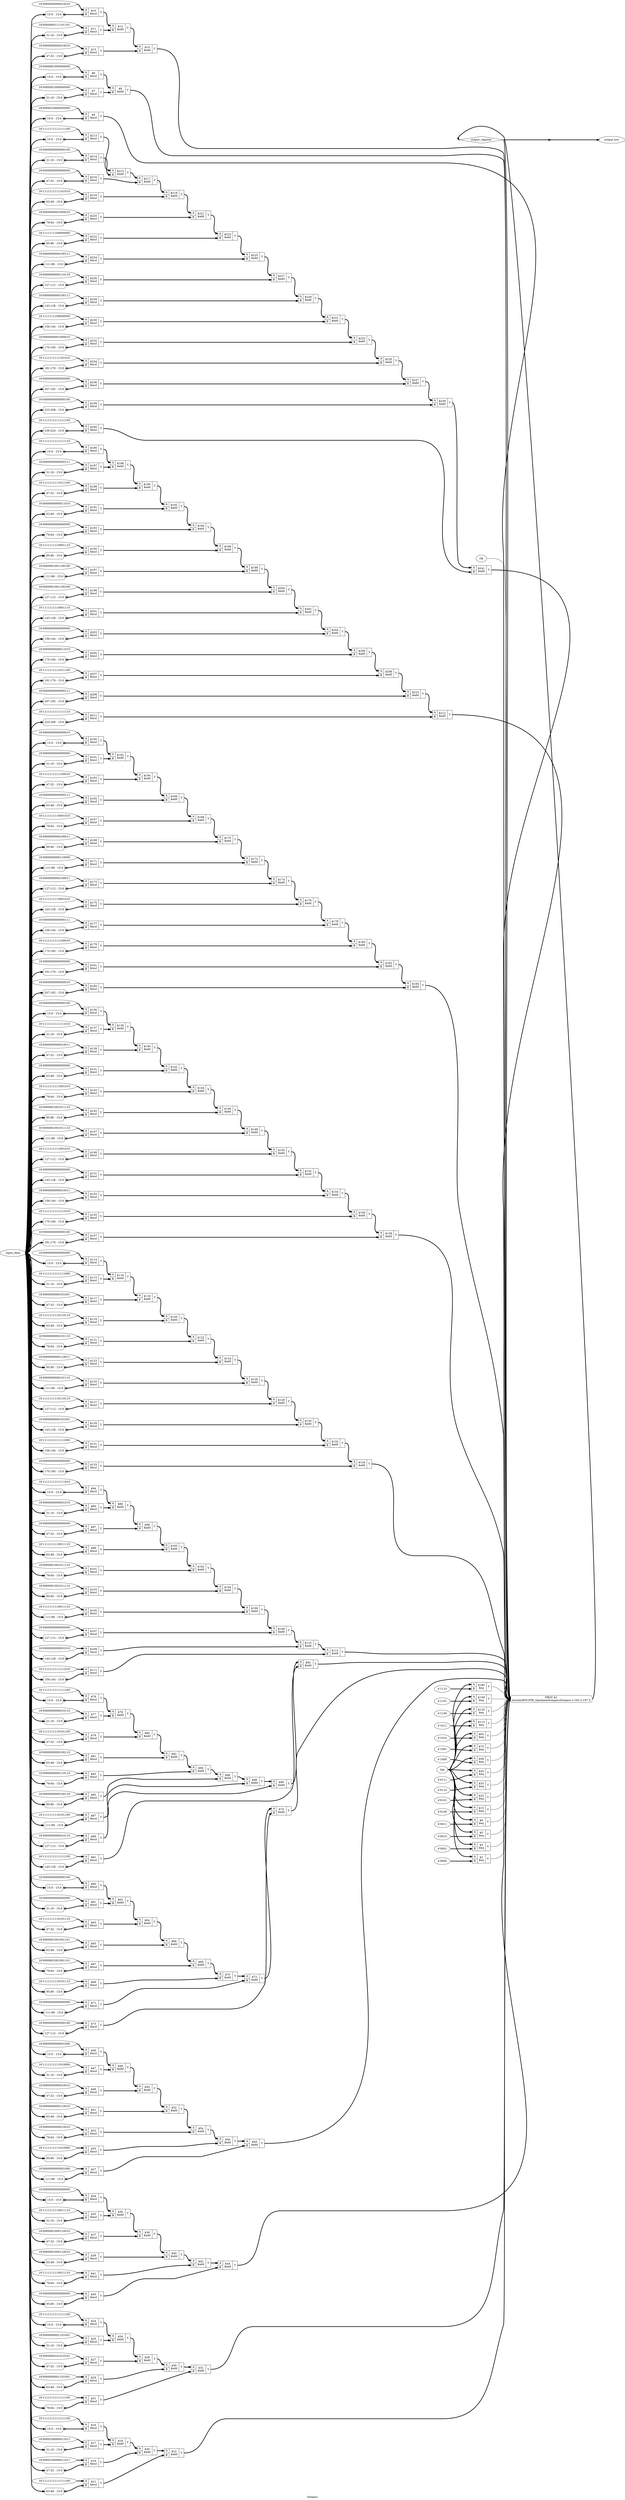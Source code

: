 digraph "lowpass" {
label="lowpass";
rankdir="LR";
remincross=true;
n242 [ shape=diamond, label="output_register", color="black", fontcolor="black" ];
n243 [ shape=octagon, label="output_low", color="black", fontcolor="black" ];
n244 [ shape=octagon, label="input_data", color="black", fontcolor="black" ];
n245 [ shape=octagon, label="tap", color="black", fontcolor="black" ];
n246 [ shape=octagon, label="clk", color="black", fontcolor="black" ];
c250 [ shape=record, label="{{<p247> A|<p248> B}|$241\n$add|{<p249> Y}}",  ];
v1 [ label="16'1111111111111100" ];
c251 [ shape=record, label="{{<p247> A|<p248> B}|$240\n$mul|{<p249> Y}}",  ];
x0 [ shape=record, style=rounded, label="<s0> 239:224 - 15:0 ", color="black", fontcolor="black" ];
x0:e -> c251:p248:w [arrowhead=odiamond, arrowtail=odiamond, dir=both, color="black", fontcolor="black", style="setlinewidth(3)", label=""];
c252 [ shape=record, label="{{<p247> A|<p248> B}|$239\n$add|{<p249> Y}}",  ];
v3 [ label="16'0000000000000100" ];
c253 [ shape=record, label="{{<p247> A|<p248> B}|$238\n$mul|{<p249> Y}}",  ];
x2 [ shape=record, style=rounded, label="<s0> 223:208 - 15:0 ", color="black", fontcolor="black" ];
x2:e -> c253:p248:w [arrowhead=odiamond, arrowtail=odiamond, dir=both, color="black", fontcolor="black", style="setlinewidth(3)", label=""];
c254 [ shape=record, label="{{<p247> A|<p248> B}|$237\n$add|{<p249> Y}}",  ];
v5 [ label="16'0000000000000000" ];
c255 [ shape=record, label="{{<p247> A|<p248> B}|$236\n$mul|{<p249> Y}}",  ];
x4 [ shape=record, style=rounded, label="<s0> 207:192 - 15:0 ", color="black", fontcolor="black" ];
x4:e -> c255:p248:w [arrowhead=odiamond, arrowtail=odiamond, dir=both, color="black", fontcolor="black", style="setlinewidth(3)", label=""];
c256 [ shape=record, label="{{<p247> A|<p248> B}|$235\n$add|{<p249> Y}}",  ];
v7 [ label="16'1111111111101010" ];
c257 [ shape=record, label="{{<p247> A|<p248> B}|$234\n$mul|{<p249> Y}}",  ];
x6 [ shape=record, style=rounded, label="<s0> 191:176 - 15:0 ", color="black", fontcolor="black" ];
x6:e -> c257:p248:w [arrowhead=odiamond, arrowtail=odiamond, dir=both, color="black", fontcolor="black", style="setlinewidth(3)", label=""];
c258 [ shape=record, label="{{<p247> A|<p248> B}|$233\n$add|{<p249> Y}}",  ];
v9 [ label="16'0000000001000010" ];
c259 [ shape=record, label="{{<p247> A|<p248> B}|$232\n$mul|{<p249> Y}}",  ];
x8 [ shape=record, style=rounded, label="<s0> 175:160 - 15:0 ", color="black", fontcolor="black" ];
x8:e -> c259:p248:w [arrowhead=odiamond, arrowtail=odiamond, dir=both, color="black", fontcolor="black", style="setlinewidth(3)", label=""];
c260 [ shape=record, label="{{<p247> A|<p248> B}|$231\n$add|{<p249> Y}}",  ];
v11 [ label="16'1111111100000000" ];
c261 [ shape=record, label="{{<p247> A|<p248> B}|$230\n$mul|{<p249> Y}}",  ];
x10 [ shape=record, style=rounded, label="<s0> 159:144 - 15:0 ", color="black", fontcolor="black" ];
x10:e -> c261:p248:w [arrowhead=odiamond, arrowtail=odiamond, dir=both, color="black", fontcolor="black", style="setlinewidth(3)", label=""];
c262 [ shape=record, label="{{<p247> A|<p248> B}|$229\n$add|{<p249> Y}}",  ];
v13 [ label="16'0000000000100111" ];
c263 [ shape=record, label="{{<p247> A|<p248> B}|$228\n$mul|{<p249> Y}}",  ];
x12 [ shape=record, style=rounded, label="<s0> 143:128 - 15:0 ", color="black", fontcolor="black" ];
x12:e -> c263:p248:w [arrowhead=odiamond, arrowtail=odiamond, dir=both, color="black", fontcolor="black", style="setlinewidth(3)", label=""];
c264 [ shape=record, label="{{<p247> A|<p248> B}|$227\n$add|{<p249> Y}}",  ];
v15 [ label="16'0000000000110110" ];
c265 [ shape=record, label="{{<p247> A|<p248> B}|$226\n$mul|{<p249> Y}}",  ];
x14 [ shape=record, style=rounded, label="<s0> 127:112 - 15:0 ", color="black", fontcolor="black" ];
x14:e -> c265:p248:w [arrowhead=odiamond, arrowtail=odiamond, dir=both, color="black", fontcolor="black", style="setlinewidth(3)", label=""];
c266 [ shape=record, label="{{<p247> A|<p248> B}|$225\n$add|{<p249> Y}}",  ];
v17 [ label="16'0000000000100111" ];
c267 [ shape=record, label="{{<p247> A|<p248> B}|$224\n$mul|{<p249> Y}}",  ];
x16 [ shape=record, style=rounded, label="<s0> 111:96 - 15:0 ", color="black", fontcolor="black" ];
x16:e -> c267:p248:w [arrowhead=odiamond, arrowtail=odiamond, dir=both, color="black", fontcolor="black", style="setlinewidth(3)", label=""];
c268 [ shape=record, label="{{<p247> A|<p248> B}|$223\n$add|{<p249> Y}}",  ];
v19 [ label="16'1111111100000000" ];
c269 [ shape=record, label="{{<p247> A|<p248> B}|$222\n$mul|{<p249> Y}}",  ];
x18 [ shape=record, style=rounded, label="<s0> 95:80 - 15:0 ", color="black", fontcolor="black" ];
x18:e -> c269:p248:w [arrowhead=odiamond, arrowtail=odiamond, dir=both, color="black", fontcolor="black", style="setlinewidth(3)", label=""];
c270 [ shape=record, label="{{<p247> A|<p248> B}|$221\n$add|{<p249> Y}}",  ];
v21 [ label="16'0000000001000010" ];
c271 [ shape=record, label="{{<p247> A|<p248> B}|$220\n$mul|{<p249> Y}}",  ];
x20 [ shape=record, style=rounded, label="<s0> 79:64 - 15:0 ", color="black", fontcolor="black" ];
x20:e -> c271:p248:w [arrowhead=odiamond, arrowtail=odiamond, dir=both, color="black", fontcolor="black", style="setlinewidth(3)", label=""];
c272 [ shape=record, label="{{<p247> A|<p248> B}|$219\n$add|{<p249> Y}}",  ];
v23 [ label="16'1111111111101010" ];
c273 [ shape=record, label="{{<p247> A|<p248> B}|$218\n$mul|{<p249> Y}}",  ];
x22 [ shape=record, style=rounded, label="<s0> 63:48 - 15:0 ", color="black", fontcolor="black" ];
x22:e -> c273:p248:w [arrowhead=odiamond, arrowtail=odiamond, dir=both, color="black", fontcolor="black", style="setlinewidth(3)", label=""];
c274 [ shape=record, label="{{<p247> A|<p248> B}|$217\n$add|{<p249> Y}}",  ];
v25 [ label="16'0000000000000000" ];
c275 [ shape=record, label="{{<p247> A|<p248> B}|$216\n$mul|{<p249> Y}}",  ];
x24 [ shape=record, style=rounded, label="<s0> 47:32 - 15:0 ", color="black", fontcolor="black" ];
x24:e -> c275:p248:w [arrowhead=odiamond, arrowtail=odiamond, dir=both, color="black", fontcolor="black", style="setlinewidth(3)", label=""];
c276 [ shape=record, label="{{<p247> A|<p248> B}|$215\n$add|{<p249> Y}}",  ];
v27 [ label="16'0000000000000100" ];
c277 [ shape=record, label="{{<p247> A|<p248> B}|$214\n$mul|{<p249> Y}}",  ];
x26 [ shape=record, style=rounded, label="<s0> 31:16 - 15:0 ", color="black", fontcolor="black" ];
x26:e -> c277:p248:w [arrowhead=odiamond, arrowtail=odiamond, dir=both, color="black", fontcolor="black", style="setlinewidth(3)", label=""];
v29 [ label="16'1111111111111100" ];
c278 [ shape=record, label="{{<p247> A|<p248> B}|$213\n$mul|{<p249> Y}}",  ];
x28 [ shape=record, style=rounded, label="<s0> 15:0 - 15:0 ", color="black", fontcolor="black" ];
x28:e -> c278:p248:w [arrowhead=odiamond, arrowtail=odiamond, dir=both, color="black", fontcolor="black", style="setlinewidth(3)", label=""];
c279 [ shape=record, label="{{<p247> A|<p248> B}|$212\n$add|{<p249> Y}}",  ];
v31 [ label="16'1111111111111110" ];
c280 [ shape=record, label="{{<p247> A|<p248> B}|$211\n$mul|{<p249> Y}}",  ];
x30 [ shape=record, style=rounded, label="<s0> 223:208 - 15:0 ", color="black", fontcolor="black" ];
x30:e -> c280:p248:w [arrowhead=odiamond, arrowtail=odiamond, dir=both, color="black", fontcolor="black", style="setlinewidth(3)", label=""];
c281 [ shape=record, label="{{<p247> A|<p248> B}|$210\n$add|{<p249> Y}}",  ];
v33 [ label="16'0000000000000111" ];
c282 [ shape=record, label="{{<p247> A|<p248> B}|$209\n$mul|{<p249> Y}}",  ];
x32 [ shape=record, style=rounded, label="<s0> 207:192 - 15:0 ", color="black", fontcolor="black" ];
x32:e -> c282:p248:w [arrowhead=odiamond, arrowtail=odiamond, dir=both, color="black", fontcolor="black", style="setlinewidth(3)", label=""];
c283 [ shape=record, label="{{<p247> A|<p248> B}|$208\n$add|{<p249> Y}}",  ];
v35 [ label="16'1111111111011100" ];
c284 [ shape=record, label="{{<p247> A|<p248> B}|$207\n$mul|{<p249> Y}}",  ];
x34 [ shape=record, style=rounded, label="<s0> 191:176 - 15:0 ", color="black", fontcolor="black" ];
x34:e -> c284:p248:w [arrowhead=odiamond, arrowtail=odiamond, dir=both, color="black", fontcolor="black", style="setlinewidth(3)", label=""];
c285 [ shape=record, label="{{<p247> A|<p248> B}|$206\n$add|{<p249> Y}}",  ];
v37 [ label="16'0000000000011010" ];
c286 [ shape=record, label="{{<p247> A|<p248> B}|$205\n$mul|{<p249> Y}}",  ];
x36 [ shape=record, style=rounded, label="<s0> 175:160 - 15:0 ", color="black", fontcolor="black" ];
x36:e -> c286:p248:w [arrowhead=odiamond, arrowtail=odiamond, dir=both, color="black", fontcolor="black", style="setlinewidth(3)", label=""];
c287 [ shape=record, label="{{<p247> A|<p248> B}|$204\n$add|{<p249> Y}}",  ];
v39 [ label="16'0000000000000000" ];
c288 [ shape=record, label="{{<p247> A|<p248> B}|$203\n$mul|{<p249> Y}}",  ];
x38 [ shape=record, style=rounded, label="<s0> 159:144 - 15:0 ", color="black", fontcolor="black" ];
x38:e -> c288:p248:w [arrowhead=odiamond, arrowtail=odiamond, dir=both, color="black", fontcolor="black", style="setlinewidth(3)", label=""];
c289 [ shape=record, label="{{<p247> A|<p248> B}|$202\n$add|{<p249> Y}}",  ];
v41 [ label="16'1111111110001110" ];
c290 [ shape=record, label="{{<p247> A|<p248> B}|$201\n$mul|{<p249> Y}}",  ];
x40 [ shape=record, style=rounded, label="<s0> 143:128 - 15:0 ", color="black", fontcolor="black" ];
x40:e -> c290:p248:w [arrowhead=odiamond, arrowtail=odiamond, dir=both, color="black", fontcolor="black", style="setlinewidth(3)", label=""];
c291 [ shape=record, label="{{<p247> A|<p248> B}|$200\n$add|{<p249> Y}}",  ];
v43 [ label="16'0000001001100100" ];
c292 [ shape=record, label="{{<p247> A|<p248> B}|$199\n$mul|{<p249> Y}}",  ];
x42 [ shape=record, style=rounded, label="<s0> 127:112 - 15:0 ", color="black", fontcolor="black" ];
x42:e -> c292:p248:w [arrowhead=odiamond, arrowtail=odiamond, dir=both, color="black", fontcolor="black", style="setlinewidth(3)", label=""];
c293 [ shape=record, label="{{<p247> A|<p248> B}|$198\n$add|{<p249> Y}}",  ];
v45 [ label="16'0000001001100100" ];
c294 [ shape=record, label="{{<p247> A|<p248> B}|$197\n$mul|{<p249> Y}}",  ];
x44 [ shape=record, style=rounded, label="<s0> 111:96 - 15:0 ", color="black", fontcolor="black" ];
x44:e -> c294:p248:w [arrowhead=odiamond, arrowtail=odiamond, dir=both, color="black", fontcolor="black", style="setlinewidth(3)", label=""];
c295 [ shape=record, label="{{<p247> A|<p248> B}|$196\n$add|{<p249> Y}}",  ];
v47 [ label="16'1111111110001110" ];
c296 [ shape=record, label="{{<p247> A|<p248> B}|$195\n$mul|{<p249> Y}}",  ];
x46 [ shape=record, style=rounded, label="<s0> 95:80 - 15:0 ", color="black", fontcolor="black" ];
x46:e -> c296:p248:w [arrowhead=odiamond, arrowtail=odiamond, dir=both, color="black", fontcolor="black", style="setlinewidth(3)", label=""];
c297 [ shape=record, label="{{<p247> A|<p248> B}|$194\n$add|{<p249> Y}}",  ];
v49 [ label="16'0000000000000000" ];
c298 [ shape=record, label="{{<p247> A|<p248> B}|$193\n$mul|{<p249> Y}}",  ];
x48 [ shape=record, style=rounded, label="<s0> 79:64 - 15:0 ", color="black", fontcolor="black" ];
x48:e -> c298:p248:w [arrowhead=odiamond, arrowtail=odiamond, dir=both, color="black", fontcolor="black", style="setlinewidth(3)", label=""];
c299 [ shape=record, label="{{<p247> A|<p248> B}|$192\n$add|{<p249> Y}}",  ];
v51 [ label="16'0000000000011010" ];
c300 [ shape=record, label="{{<p247> A|<p248> B}|$191\n$mul|{<p249> Y}}",  ];
x50 [ shape=record, style=rounded, label="<s0> 63:48 - 15:0 ", color="black", fontcolor="black" ];
x50:e -> c300:p248:w [arrowhead=odiamond, arrowtail=odiamond, dir=both, color="black", fontcolor="black", style="setlinewidth(3)", label=""];
c301 [ shape=record, label="{{<p247> A|<p248> B}|$190\n$add|{<p249> Y}}",  ];
v53 [ label="16'1111111111011100" ];
c302 [ shape=record, label="{{<p247> A|<p248> B}|$189\n$mul|{<p249> Y}}",  ];
x52 [ shape=record, style=rounded, label="<s0> 47:32 - 15:0 ", color="black", fontcolor="black" ];
x52:e -> c302:p248:w [arrowhead=odiamond, arrowtail=odiamond, dir=both, color="black", fontcolor="black", style="setlinewidth(3)", label=""];
c303 [ shape=record, label="{{<p247> A|<p248> B}|$188\n$add|{<p249> Y}}",  ];
v55 [ label="16'0000000000000111" ];
c304 [ shape=record, label="{{<p247> A|<p248> B}|$187\n$mul|{<p249> Y}}",  ];
x54 [ shape=record, style=rounded, label="<s0> 31:16 - 15:0 ", color="black", fontcolor="black" ];
x54:e -> c304:p248:w [arrowhead=odiamond, arrowtail=odiamond, dir=both, color="black", fontcolor="black", style="setlinewidth(3)", label=""];
v57 [ label="16'1111111111111110" ];
c305 [ shape=record, label="{{<p247> A|<p248> B}|$186\n$mul|{<p249> Y}}",  ];
x56 [ shape=record, style=rounded, label="<s0> 15:0 - 15:0 ", color="black", fontcolor="black" ];
x56:e -> c305:p248:w [arrowhead=odiamond, arrowtail=odiamond, dir=both, color="black", fontcolor="black", style="setlinewidth(3)", label=""];
v58 [ label="4'1110" ];
c306 [ shape=record, label="{{<p247> A|<p248> B}|$185\n$eq|{<p249> Y}}",  ];
c307 [ shape=record, label="{{<p247> A|<p248> B}|$184\n$add|{<p249> Y}}",  ];
v60 [ label="16'0000000000000010" ];
c308 [ shape=record, label="{{<p247> A|<p248> B}|$183\n$mul|{<p249> Y}}",  ];
x59 [ shape=record, style=rounded, label="<s0> 207:192 - 15:0 ", color="black", fontcolor="black" ];
x59:e -> c308:p248:w [arrowhead=odiamond, arrowtail=odiamond, dir=both, color="black", fontcolor="black", style="setlinewidth(3)", label=""];
c309 [ shape=record, label="{{<p247> A|<p248> B}|$182\n$add|{<p249> Y}}",  ];
v62 [ label="16'0000000000000000" ];
c310 [ shape=record, label="{{<p247> A|<p248> B}|$181\n$mul|{<p249> Y}}",  ];
x61 [ shape=record, style=rounded, label="<s0> 191:176 - 15:0 ", color="black", fontcolor="black" ];
x61:e -> c310:p248:w [arrowhead=odiamond, arrowtail=odiamond, dir=both, color="black", fontcolor="black", style="setlinewidth(3)", label=""];
c311 [ shape=record, label="{{<p247> A|<p248> B}|$180\n$add|{<p249> Y}}",  ];
v64 [ label="16'1111111111100010" ];
c312 [ shape=record, label="{{<p247> A|<p248> B}|$179\n$mul|{<p249> Y}}",  ];
x63 [ shape=record, style=rounded, label="<s0> 175:160 - 15:0 ", color="black", fontcolor="black" ];
x63:e -> c312:p248:w [arrowhead=odiamond, arrowtail=odiamond, dir=both, color="black", fontcolor="black", style="setlinewidth(3)", label=""];
c313 [ shape=record, label="{{<p247> A|<p248> B}|$178\n$add|{<p249> Y}}",  ];
v66 [ label="16'0000000000000111" ];
c314 [ shape=record, label="{{<p247> A|<p248> B}|$177\n$mul|{<p249> Y}}",  ];
x65 [ shape=record, style=rounded, label="<s0> 159:144 - 15:0 ", color="black", fontcolor="black" ];
x65:e -> c314:p248:w [arrowhead=odiamond, arrowtail=odiamond, dir=both, color="black", fontcolor="black", style="setlinewidth(3)", label=""];
c315 [ shape=record, label="{{<p247> A|<p248> B}|$176\n$add|{<p249> Y}}",  ];
v68 [ label="16'1111111110001010" ];
c316 [ shape=record, label="{{<p247> A|<p248> B}|$175\n$mul|{<p249> Y}}",  ];
x67 [ shape=record, style=rounded, label="<s0> 143:128 - 15:0 ", color="black", fontcolor="black" ];
x67:e -> c316:p248:w [arrowhead=odiamond, arrowtail=odiamond, dir=both, color="black", fontcolor="black", style="setlinewidth(3)", label=""];
c317 [ shape=record, label="{{<p247> A|<p248> B}|$174\n$add|{<p249> Y}}",  ];
v70 [ label="16'0000000000100011" ];
c318 [ shape=record, label="{{<p247> A|<p248> B}|$173\n$mul|{<p249> Y}}",  ];
x69 [ shape=record, style=rounded, label="<s0> 127:112 - 15:0 ", color="black", fontcolor="black" ];
x69:e -> c318:p248:w [arrowhead=odiamond, arrowtail=odiamond, dir=both, color="black", fontcolor="black", style="setlinewidth(3)", label=""];
c319 [ shape=record, label="{{<p247> A|<p248> B}|$172\n$add|{<p249> Y}}",  ];
v72 [ label="16'0000000000110000" ];
c320 [ shape=record, label="{{<p247> A|<p248> B}|$171\n$mul|{<p249> Y}}",  ];
x71 [ shape=record, style=rounded, label="<s0> 111:96 - 15:0 ", color="black", fontcolor="black" ];
x71:e -> c320:p248:w [arrowhead=odiamond, arrowtail=odiamond, dir=both, color="black", fontcolor="black", style="setlinewidth(3)", label=""];
c321 [ shape=record, label="{{<p247> A|<p248> B}|$170\n$add|{<p249> Y}}",  ];
v74 [ label="16'0000000000100011" ];
c322 [ shape=record, label="{{<p247> A|<p248> B}|$169\n$mul|{<p249> Y}}",  ];
x73 [ shape=record, style=rounded, label="<s0> 95:80 - 15:0 ", color="black", fontcolor="black" ];
x73:e -> c322:p248:w [arrowhead=odiamond, arrowtail=odiamond, dir=both, color="black", fontcolor="black", style="setlinewidth(3)", label=""];
c323 [ shape=record, label="{{<p247> A|<p248> B}|$168\n$add|{<p249> Y}}",  ];
v76 [ label="16'1111111110001010" ];
c324 [ shape=record, label="{{<p247> A|<p248> B}|$167\n$mul|{<p249> Y}}",  ];
x75 [ shape=record, style=rounded, label="<s0> 79:64 - 15:0 ", color="black", fontcolor="black" ];
x75:e -> c324:p248:w [arrowhead=odiamond, arrowtail=odiamond, dir=both, color="black", fontcolor="black", style="setlinewidth(3)", label=""];
c325 [ shape=record, label="{{<p247> A|<p248> B}|$166\n$add|{<p249> Y}}",  ];
v78 [ label="16'0000000000000111" ];
c326 [ shape=record, label="{{<p247> A|<p248> B}|$165\n$mul|{<p249> Y}}",  ];
x77 [ shape=record, style=rounded, label="<s0> 63:48 - 15:0 ", color="black", fontcolor="black" ];
x77:e -> c326:p248:w [arrowhead=odiamond, arrowtail=odiamond, dir=both, color="black", fontcolor="black", style="setlinewidth(3)", label=""];
c327 [ shape=record, label="{{<p247> A|<p248> B}|$164\n$add|{<p249> Y}}",  ];
v80 [ label="16'1111111111100010" ];
c328 [ shape=record, label="{{<p247> A|<p248> B}|$163\n$mul|{<p249> Y}}",  ];
x79 [ shape=record, style=rounded, label="<s0> 47:32 - 15:0 ", color="black", fontcolor="black" ];
x79:e -> c328:p248:w [arrowhead=odiamond, arrowtail=odiamond, dir=both, color="black", fontcolor="black", style="setlinewidth(3)", label=""];
c329 [ shape=record, label="{{<p247> A|<p248> B}|$162\n$add|{<p249> Y}}",  ];
v82 [ label="16'0000000000000000" ];
c330 [ shape=record, label="{{<p247> A|<p248> B}|$161\n$mul|{<p249> Y}}",  ];
x81 [ shape=record, style=rounded, label="<s0> 31:16 - 15:0 ", color="black", fontcolor="black" ];
x81:e -> c330:p248:w [arrowhead=odiamond, arrowtail=odiamond, dir=both, color="black", fontcolor="black", style="setlinewidth(3)", label=""];
v84 [ label="16'0000000000000010" ];
c331 [ shape=record, label="{{<p247> A|<p248> B}|$160\n$mul|{<p249> Y}}",  ];
x83 [ shape=record, style=rounded, label="<s0> 15:0 - 15:0 ", color="black", fontcolor="black" ];
x83:e -> c331:p248:w [arrowhead=odiamond, arrowtail=odiamond, dir=both, color="black", fontcolor="black", style="setlinewidth(3)", label=""];
v85 [ label="4'1101" ];
c332 [ shape=record, label="{{<p247> A|<p248> B}|$159\n$eq|{<p249> Y}}",  ];
c333 [ shape=record, label="{{<p247> A|<p248> B}|$158\n$add|{<p249> Y}}",  ];
v87 [ label="16'0000000000000100" ];
c334 [ shape=record, label="{{<p247> A|<p248> B}|$157\n$mul|{<p249> Y}}",  ];
x86 [ shape=record, style=rounded, label="<s0> 191:176 - 15:0 ", color="black", fontcolor="black" ];
x86:e -> c334:p248:w [arrowhead=odiamond, arrowtail=odiamond, dir=both, color="black", fontcolor="black", style="setlinewidth(3)", label=""];
c335 [ shape=record, label="{{<p247> A|<p248> B}|$156\n$add|{<p249> Y}}",  ];
v89 [ label="16'1111111111111010" ];
c336 [ shape=record, label="{{<p247> A|<p248> B}|$155\n$mul|{<p249> Y}}",  ];
x88 [ shape=record, style=rounded, label="<s0> 175:160 - 15:0 ", color="black", fontcolor="black" ];
x88:e -> c336:p248:w [arrowhead=odiamond, arrowtail=odiamond, dir=both, color="black", fontcolor="black", style="setlinewidth(3)", label=""];
c337 [ shape=record, label="{{<p247> A|<p248> B}|$154\n$add|{<p249> Y}}",  ];
v91 [ label="16'0000000000010011" ];
c338 [ shape=record, label="{{<p247> A|<p248> B}|$153\n$mul|{<p249> Y}}",  ];
x90 [ shape=record, style=rounded, label="<s0> 159:144 - 15:0 ", color="black", fontcolor="black" ];
x90:e -> c338:p248:w [arrowhead=odiamond, arrowtail=odiamond, dir=both, color="black", fontcolor="black", style="setlinewidth(3)", label=""];
c339 [ shape=record, label="{{<p247> A|<p248> B}|$152\n$add|{<p249> Y}}",  ];
v93 [ label="16'0000000000000000" ];
c340 [ shape=record, label="{{<p247> A|<p248> B}|$151\n$mul|{<p249> Y}}",  ];
x92 [ shape=record, style=rounded, label="<s0> 143:128 - 15:0 ", color="black", fontcolor="black" ];
x92:e -> c340:p248:w [arrowhead=odiamond, arrowtail=odiamond, dir=both, color="black", fontcolor="black", style="setlinewidth(3)", label=""];
c341 [ shape=record, label="{{<p247> A|<p248> B}|$150\n$add|{<p249> Y}}",  ];
v95 [ label="16'1111111111001010" ];
c342 [ shape=record, label="{{<p247> A|<p248> B}|$149\n$mul|{<p249> Y}}",  ];
x94 [ shape=record, style=rounded, label="<s0> 127:112 - 15:0 ", color="black", fontcolor="black" ];
x94:e -> c342:p248:w [arrowhead=odiamond, arrowtail=odiamond, dir=both, color="black", fontcolor="black", style="setlinewidth(3)", label=""];
c343 [ shape=record, label="{{<p247> A|<p248> B}|$148\n$add|{<p249> Y}}",  ];
v97 [ label="16'0000001001011110" ];
c344 [ shape=record, label="{{<p247> A|<p248> B}|$147\n$mul|{<p249> Y}}",  ];
x96 [ shape=record, style=rounded, label="<s0> 111:96 - 15:0 ", color="black", fontcolor="black" ];
x96:e -> c344:p248:w [arrowhead=odiamond, arrowtail=odiamond, dir=both, color="black", fontcolor="black", style="setlinewidth(3)", label=""];
c345 [ shape=record, label="{{<p247> A|<p248> B}|$146\n$add|{<p249> Y}}",  ];
v99 [ label="16'0000001001011110" ];
c346 [ shape=record, label="{{<p247> A|<p248> B}|$145\n$mul|{<p249> Y}}",  ];
x98 [ shape=record, style=rounded, label="<s0> 95:80 - 15:0 ", color="black", fontcolor="black" ];
x98:e -> c346:p248:w [arrowhead=odiamond, arrowtail=odiamond, dir=both, color="black", fontcolor="black", style="setlinewidth(3)", label=""];
c347 [ shape=record, label="{{<p247> A|<p248> B}|$144\n$add|{<p249> Y}}",  ];
v101 [ label="16'1111111111001010" ];
c348 [ shape=record, label="{{<p247> A|<p248> B}|$143\n$mul|{<p249> Y}}",  ];
x100 [ shape=record, style=rounded, label="<s0> 79:64 - 15:0 ", color="black", fontcolor="black" ];
x100:e -> c348:p248:w [arrowhead=odiamond, arrowtail=odiamond, dir=both, color="black", fontcolor="black", style="setlinewidth(3)", label=""];
c349 [ shape=record, label="{{<p247> A|<p248> B}|$142\n$add|{<p249> Y}}",  ];
v103 [ label="16'0000000000000000" ];
c350 [ shape=record, label="{{<p247> A|<p248> B}|$141\n$mul|{<p249> Y}}",  ];
x102 [ shape=record, style=rounded, label="<s0> 63:48 - 15:0 ", color="black", fontcolor="black" ];
x102:e -> c350:p248:w [arrowhead=odiamond, arrowtail=odiamond, dir=both, color="black", fontcolor="black", style="setlinewidth(3)", label=""];
c351 [ shape=record, label="{{<p247> A|<p248> B}|$140\n$add|{<p249> Y}}",  ];
v105 [ label="16'0000000000010011" ];
c352 [ shape=record, label="{{<p247> A|<p248> B}|$139\n$mul|{<p249> Y}}",  ];
x104 [ shape=record, style=rounded, label="<s0> 47:32 - 15:0 ", color="black", fontcolor="black" ];
x104:e -> c352:p248:w [arrowhead=odiamond, arrowtail=odiamond, dir=both, color="black", fontcolor="black", style="setlinewidth(3)", label=""];
c353 [ shape=record, label="{{<p247> A|<p248> B}|$138\n$add|{<p249> Y}}",  ];
v107 [ label="16'1111111111111010" ];
c354 [ shape=record, label="{{<p247> A|<p248> B}|$137\n$mul|{<p249> Y}}",  ];
x106 [ shape=record, style=rounded, label="<s0> 31:16 - 15:0 ", color="black", fontcolor="black" ];
x106:e -> c354:p248:w [arrowhead=odiamond, arrowtail=odiamond, dir=both, color="black", fontcolor="black", style="setlinewidth(3)", label=""];
v109 [ label="16'0000000000000100" ];
c355 [ shape=record, label="{{<p247> A|<p248> B}|$136\n$mul|{<p249> Y}}",  ];
x108 [ shape=record, style=rounded, label="<s0> 15:0 - 15:0 ", color="black", fontcolor="black" ];
x108:e -> c355:p248:w [arrowhead=odiamond, arrowtail=odiamond, dir=both, color="black", fontcolor="black", style="setlinewidth(3)", label=""];
v110 [ label="4'1100" ];
c356 [ shape=record, label="{{<p247> A|<p248> B}|$135\n$eq|{<p249> Y}}",  ];
c357 [ shape=record, label="{{<p247> A|<p248> B}|$134\n$add|{<p249> Y}}",  ];
v112 [ label="16'0000000000000000" ];
c358 [ shape=record, label="{{<p247> A|<p248> B}|$133\n$mul|{<p249> Y}}",  ];
x111 [ shape=record, style=rounded, label="<s0> 175:160 - 15:0 ", color="black", fontcolor="black" ];
x111:e -> c358:p248:w [arrowhead=odiamond, arrowtail=odiamond, dir=both, color="black", fontcolor="black", style="setlinewidth(3)", label=""];
c359 [ shape=record, label="{{<p247> A|<p248> B}|$132\n$add|{<p249> Y}}",  ];
v114 [ label="16'1111111111111000" ];
c360 [ shape=record, label="{{<p247> A|<p248> B}|$131\n$mul|{<p249> Y}}",  ];
x113 [ shape=record, style=rounded, label="<s0> 159:144 - 15:0 ", color="black", fontcolor="black" ];
x113:e -> c360:p248:w [arrowhead=odiamond, arrowtail=odiamond, dir=both, color="black", fontcolor="black", style="setlinewidth(3)", label=""];
c361 [ shape=record, label="{{<p247> A|<p248> B}|$130\n$add|{<p249> Y}}",  ];
v116 [ label="16'0000000000101001" ];
c362 [ shape=record, label="{{<p247> A|<p248> B}|$129\n$mul|{<p249> Y}}",  ];
x115 [ shape=record, style=rounded, label="<s0> 143:128 - 15:0 ", color="black", fontcolor="black" ];
x115:e -> c362:p248:w [arrowhead=odiamond, arrowtail=odiamond, dir=both, color="black", fontcolor="black", style="setlinewidth(3)", label=""];
c363 [ shape=record, label="{{<p247> A|<p248> B}|$128\n$add|{<p249> Y}}",  ];
v118 [ label="16'1111111110110110" ];
c364 [ shape=record, label="{{<p247> A|<p248> B}|$127\n$mul|{<p249> Y}}",  ];
x117 [ shape=record, style=rounded, label="<s0> 127:112 - 15:0 ", color="black", fontcolor="black" ];
x117:e -> c364:p248:w [arrowhead=odiamond, arrowtail=odiamond, dir=both, color="black", fontcolor="black", style="setlinewidth(3)", label=""];
c365 [ shape=record, label="{{<p247> A|<p248> B}|$126\n$add|{<p249> Y}}",  ];
v120 [ label="16'0000000000101110" ];
c366 [ shape=record, label="{{<p247> A|<p248> B}|$125\n$mul|{<p249> Y}}",  ];
x119 [ shape=record, style=rounded, label="<s0> 111:96 - 15:0 ", color="black", fontcolor="black" ];
x119:e -> c366:p248:w [arrowhead=odiamond, arrowtail=odiamond, dir=both, color="black", fontcolor="black", style="setlinewidth(3)", label=""];
c367 [ shape=record, label="{{<p247> A|<p248> B}|$124\n$add|{<p249> Y}}",  ];
v122 [ label="16'0000000000110011" ];
c368 [ shape=record, label="{{<p247> A|<p248> B}|$123\n$mul|{<p249> Y}}",  ];
x121 [ shape=record, style=rounded, label="<s0> 95:80 - 15:0 ", color="black", fontcolor="black" ];
x121:e -> c368:p248:w [arrowhead=odiamond, arrowtail=odiamond, dir=both, color="black", fontcolor="black", style="setlinewidth(3)", label=""];
c369 [ shape=record, label="{{<p247> A|<p248> B}|$122\n$add|{<p249> Y}}",  ];
v124 [ label="16'0000000000101110" ];
c370 [ shape=record, label="{{<p247> A|<p248> B}|$121\n$mul|{<p249> Y}}",  ];
x123 [ shape=record, style=rounded, label="<s0> 79:64 - 15:0 ", color="black", fontcolor="black" ];
x123:e -> c370:p248:w [arrowhead=odiamond, arrowtail=odiamond, dir=both, color="black", fontcolor="black", style="setlinewidth(3)", label=""];
c371 [ shape=record, label="{{<p247> A|<p248> B}|$120\n$add|{<p249> Y}}",  ];
v126 [ label="16'1111111110110110" ];
c372 [ shape=record, label="{{<p247> A|<p248> B}|$119\n$mul|{<p249> Y}}",  ];
x125 [ shape=record, style=rounded, label="<s0> 63:48 - 15:0 ", color="black", fontcolor="black" ];
x125:e -> c372:p248:w [arrowhead=odiamond, arrowtail=odiamond, dir=both, color="black", fontcolor="black", style="setlinewidth(3)", label=""];
c373 [ shape=record, label="{{<p247> A|<p248> B}|$118\n$add|{<p249> Y}}",  ];
v128 [ label="16'0000000000101001" ];
c374 [ shape=record, label="{{<p247> A|<p248> B}|$117\n$mul|{<p249> Y}}",  ];
x127 [ shape=record, style=rounded, label="<s0> 47:32 - 15:0 ", color="black", fontcolor="black" ];
x127:e -> c374:p248:w [arrowhead=odiamond, arrowtail=odiamond, dir=both, color="black", fontcolor="black", style="setlinewidth(3)", label=""];
c375 [ shape=record, label="{{<p247> A|<p248> B}|$116\n$add|{<p249> Y}}",  ];
v130 [ label="16'1111111111111000" ];
c376 [ shape=record, label="{{<p247> A|<p248> B}|$115\n$mul|{<p249> Y}}",  ];
x129 [ shape=record, style=rounded, label="<s0> 31:16 - 15:0 ", color="black", fontcolor="black" ];
x129:e -> c376:p248:w [arrowhead=odiamond, arrowtail=odiamond, dir=both, color="black", fontcolor="black", style="setlinewidth(3)", label=""];
v132 [ label="16'0000000000000000" ];
c377 [ shape=record, label="{{<p247> A|<p248> B}|$114\n$mul|{<p249> Y}}",  ];
x131 [ shape=record, style=rounded, label="<s0> 15:0 - 15:0 ", color="black", fontcolor="black" ];
x131:e -> c377:p248:w [arrowhead=odiamond, arrowtail=odiamond, dir=both, color="black", fontcolor="black", style="setlinewidth(3)", label=""];
v133 [ label="4'1011" ];
c378 [ shape=record, label="{{<p247> A|<p248> B}|$113\n$eq|{<p249> Y}}",  ];
c379 [ shape=record, label="{{<p247> A|<p248> B}|$112\n$add|{<p249> Y}}",  ];
v135 [ label="16'1111111111111010" ];
c380 [ shape=record, label="{{<p247> A|<p248> B}|$111\n$mul|{<p249> Y}}",  ];
x134 [ shape=record, style=rounded, label="<s0> 159:144 - 15:0 ", color="black", fontcolor="black" ];
x134:e -> c380:p248:w [arrowhead=odiamond, arrowtail=odiamond, dir=both, color="black", fontcolor="black", style="setlinewidth(3)", label=""];
c381 [ shape=record, label="{{<p247> A|<p248> B}|$110\n$add|{<p249> Y}}",  ];
v137 [ label="16'0000000000001010" ];
c382 [ shape=record, label="{{<p247> A|<p248> B}|$109\n$mul|{<p249> Y}}",  ];
x136 [ shape=record, style=rounded, label="<s0> 143:128 - 15:0 ", color="black", fontcolor="black" ];
x136:e -> c382:p248:w [arrowhead=odiamond, arrowtail=odiamond, dir=both, color="black", fontcolor="black", style="setlinewidth(3)", label=""];
c383 [ shape=record, label="{{<p247> A|<p248> B}|$108\n$add|{<p249> Y}}",  ];
v139 [ label="16'0000000000000000" ];
c384 [ shape=record, label="{{<p247> A|<p248> B}|$107\n$mul|{<p249> Y}}",  ];
x138 [ shape=record, style=rounded, label="<s0> 127:112 - 15:0 ", color="black", fontcolor="black" ];
x138:e -> c384:p248:w [arrowhead=odiamond, arrowtail=odiamond, dir=both, color="black", fontcolor="black", style="setlinewidth(3)", label=""];
c385 [ shape=record, label="{{<p247> A|<p248> B}|$106\n$add|{<p249> Y}}",  ];
v141 [ label="16'1111111110011110" ];
c386 [ shape=record, label="{{<p247> A|<p248> B}|$105\n$mul|{<p249> Y}}",  ];
x140 [ shape=record, style=rounded, label="<s0> 111:96 - 15:0 ", color="black", fontcolor="black" ];
x140:e -> c386:p248:w [arrowhead=odiamond, arrowtail=odiamond, dir=both, color="black", fontcolor="black", style="setlinewidth(3)", label=""];
c387 [ shape=record, label="{{<p247> A|<p248> B}|$104\n$add|{<p249> Y}}",  ];
v143 [ label="16'0000001001011110" ];
c388 [ shape=record, label="{{<p247> A|<p248> B}|$103\n$mul|{<p249> Y}}",  ];
x142 [ shape=record, style=rounded, label="<s0> 95:80 - 15:0 ", color="black", fontcolor="black" ];
x142:e -> c388:p248:w [arrowhead=odiamond, arrowtail=odiamond, dir=both, color="black", fontcolor="black", style="setlinewidth(3)", label=""];
c389 [ shape=record, label="{{<p247> A|<p248> B}|$102\n$add|{<p249> Y}}",  ];
v145 [ label="16'0000001001011110" ];
c390 [ shape=record, label="{{<p247> A|<p248> B}|$101\n$mul|{<p249> Y}}",  ];
x144 [ shape=record, style=rounded, label="<s0> 79:64 - 15:0 ", color="black", fontcolor="black" ];
x144:e -> c390:p248:w [arrowhead=odiamond, arrowtail=odiamond, dir=both, color="black", fontcolor="black", style="setlinewidth(3)", label=""];
c391 [ shape=record, label="{{<p247> A|<p248> B}|$100\n$add|{<p249> Y}}",  ];
v147 [ label="16'1111111110011110" ];
c392 [ shape=record, label="{{<p247> A|<p248> B}|$99\n$mul|{<p249> Y}}",  ];
x146 [ shape=record, style=rounded, label="<s0> 63:48 - 15:0 ", color="black", fontcolor="black" ];
x146:e -> c392:p248:w [arrowhead=odiamond, arrowtail=odiamond, dir=both, color="black", fontcolor="black", style="setlinewidth(3)", label=""];
c393 [ shape=record, label="{{<p247> A|<p248> B}|$98\n$add|{<p249> Y}}",  ];
v149 [ label="16'0000000000000000" ];
c394 [ shape=record, label="{{<p247> A|<p248> B}|$97\n$mul|{<p249> Y}}",  ];
x148 [ shape=record, style=rounded, label="<s0> 47:32 - 15:0 ", color="black", fontcolor="black" ];
x148:e -> c394:p248:w [arrowhead=odiamond, arrowtail=odiamond, dir=both, color="black", fontcolor="black", style="setlinewidth(3)", label=""];
c395 [ shape=record, label="{{<p247> A|<p248> B}|$96\n$add|{<p249> Y}}",  ];
v151 [ label="16'0000000000001010" ];
c396 [ shape=record, label="{{<p247> A|<p248> B}|$95\n$mul|{<p249> Y}}",  ];
x150 [ shape=record, style=rounded, label="<s0> 31:16 - 15:0 ", color="black", fontcolor="black" ];
x150:e -> c396:p248:w [arrowhead=odiamond, arrowtail=odiamond, dir=both, color="black", fontcolor="black", style="setlinewidth(3)", label=""];
v153 [ label="16'1111111111111010" ];
c397 [ shape=record, label="{{<p247> A|<p248> B}|$94\n$mul|{<p249> Y}}",  ];
x152 [ shape=record, style=rounded, label="<s0> 15:0 - 15:0 ", color="black", fontcolor="black" ];
x152:e -> c397:p248:w [arrowhead=odiamond, arrowtail=odiamond, dir=both, color="black", fontcolor="black", style="setlinewidth(3)", label=""];
v154 [ label="4'1010" ];
c398 [ shape=record, label="{{<p247> A|<p248> B}|$93\n$eq|{<p249> Y}}",  ];
c399 [ shape=record, label="{{<p247> A|<p248> B}|$92\n$add|{<p249> Y}}",  ];
v156 [ label="16'1111111111111100" ];
c400 [ shape=record, label="{{<p247> A|<p248> B}|$91\n$mul|{<p249> Y}}",  ];
x155 [ shape=record, style=rounded, label="<s0> 143:128 - 15:0 ", color="black", fontcolor="black" ];
x155:e -> c400:p248:w [arrowhead=odiamond, arrowtail=odiamond, dir=both, color="black", fontcolor="black", style="setlinewidth(3)", label=""];
c401 [ shape=record, label="{{<p247> A|<p248> B}|$90\n$add|{<p249> Y}}",  ];
v158 [ label="16'0000000000010110" ];
c402 [ shape=record, label="{{<p247> A|<p248> B}|$89\n$mul|{<p249> Y}}",  ];
x157 [ shape=record, style=rounded, label="<s0> 127:112 - 15:0 ", color="black", fontcolor="black" ];
x157:e -> c402:p248:w [arrowhead=odiamond, arrowtail=odiamond, dir=both, color="black", fontcolor="black", style="setlinewidth(3)", label=""];
c403 [ shape=record, label="{{<p247> A|<p248> B}|$88\n$add|{<p249> Y}}",  ];
v160 [ label="16'1111111110101100" ];
c404 [ shape=record, label="{{<p247> A|<p248> B}|$87\n$mul|{<p249> Y}}",  ];
x159 [ shape=record, style=rounded, label="<s0> 111:96 - 15:0 ", color="black", fontcolor="black" ];
x159:e -> c404:p248:w [arrowhead=odiamond, arrowtail=odiamond, dir=both, color="black", fontcolor="black", style="setlinewidth(3)", label=""];
c405 [ shape=record, label="{{<p247> A|<p248> B}|$86\n$add|{<p249> Y}}",  ];
v162 [ label="16'0000000000100110" ];
c406 [ shape=record, label="{{<p247> A|<p248> B}|$85\n$mul|{<p249> Y}}",  ];
x161 [ shape=record, style=rounded, label="<s0> 95:80 - 15:0 ", color="black", fontcolor="black" ];
x161:e -> c406:p248:w [arrowhead=odiamond, arrowtail=odiamond, dir=both, color="black", fontcolor="black", style="setlinewidth(3)", label=""];
c407 [ shape=record, label="{{<p247> A|<p248> B}|$84\n$add|{<p249> Y}}",  ];
v164 [ label="16'0000000000110110" ];
c408 [ shape=record, label="{{<p247> A|<p248> B}|$83\n$mul|{<p249> Y}}",  ];
x163 [ shape=record, style=rounded, label="<s0> 79:64 - 15:0 ", color="black", fontcolor="black" ];
x163:e -> c408:p248:w [arrowhead=odiamond, arrowtail=odiamond, dir=both, color="black", fontcolor="black", style="setlinewidth(3)", label=""];
c409 [ shape=record, label="{{<p247> A|<p248> B}|$82\n$add|{<p249> Y}}",  ];
v166 [ label="16'0000000000100110" ];
c410 [ shape=record, label="{{<p247> A|<p248> B}|$81\n$mul|{<p249> Y}}",  ];
x165 [ shape=record, style=rounded, label="<s0> 63:48 - 15:0 ", color="black", fontcolor="black" ];
x165:e -> c410:p248:w [arrowhead=odiamond, arrowtail=odiamond, dir=both, color="black", fontcolor="black", style="setlinewidth(3)", label=""];
c411 [ shape=record, label="{{<p247> A|<p248> B}|$80\n$add|{<p249> Y}}",  ];
v168 [ label="16'1111111110101100" ];
c412 [ shape=record, label="{{<p247> A|<p248> B}|$79\n$mul|{<p249> Y}}",  ];
x167 [ shape=record, style=rounded, label="<s0> 47:32 - 15:0 ", color="black", fontcolor="black" ];
x167:e -> c412:p248:w [arrowhead=odiamond, arrowtail=odiamond, dir=both, color="black", fontcolor="black", style="setlinewidth(3)", label=""];
c413 [ shape=record, label="{{<p247> A|<p248> B}|$78\n$add|{<p249> Y}}",  ];
v170 [ label="16'0000000000010110" ];
c414 [ shape=record, label="{{<p247> A|<p248> B}|$77\n$mul|{<p249> Y}}",  ];
x169 [ shape=record, style=rounded, label="<s0> 31:16 - 15:0 ", color="black", fontcolor="black" ];
x169:e -> c414:p248:w [arrowhead=odiamond, arrowtail=odiamond, dir=both, color="black", fontcolor="black", style="setlinewidth(3)", label=""];
v172 [ label="16'1111111111111100" ];
c415 [ shape=record, label="{{<p247> A|<p248> B}|$76\n$mul|{<p249> Y}}",  ];
x171 [ shape=record, style=rounded, label="<s0> 15:0 - 15:0 ", color="black", fontcolor="black" ];
x171:e -> c415:p248:w [arrowhead=odiamond, arrowtail=odiamond, dir=both, color="black", fontcolor="black", style="setlinewidth(3)", label=""];
v173 [ label="4'1001" ];
c416 [ shape=record, label="{{<p247> A|<p248> B}|$75\n$eq|{<p249> Y}}",  ];
c417 [ shape=record, label="{{<p247> A|<p248> B}|$74\n$add|{<p249> Y}}",  ];
v175 [ label="16'0000000000000100" ];
c418 [ shape=record, label="{{<p247> A|<p248> B}|$73\n$mul|{<p249> Y}}",  ];
x174 [ shape=record, style=rounded, label="<s0> 127:112 - 15:0 ", color="black", fontcolor="black" ];
x174:e -> c418:p248:w [arrowhead=odiamond, arrowtail=odiamond, dir=both, color="black", fontcolor="black", style="setlinewidth(3)", label=""];
c419 [ shape=record, label="{{<p247> A|<p248> B}|$72\n$add|{<p249> Y}}",  ];
v177 [ label="16'0000000000000000" ];
c420 [ shape=record, label="{{<p247> A|<p248> B}|$71\n$mul|{<p249> Y}}",  ];
x176 [ shape=record, style=rounded, label="<s0> 111:96 - 15:0 ", color="black", fontcolor="black" ];
x176:e -> c420:p248:w [arrowhead=odiamond, arrowtail=odiamond, dir=both, color="black", fontcolor="black", style="setlinewidth(3)", label=""];
c421 [ shape=record, label="{{<p247> A|<p248> B}|$70\n$add|{<p249> Y}}",  ];
v179 [ label="16'1111111110101110" ];
c422 [ shape=record, label="{{<p247> A|<p248> B}|$69\n$mul|{<p249> Y}}",  ];
x178 [ shape=record, style=rounded, label="<s0> 95:80 - 15:0 ", color="black", fontcolor="black" ];
x178:e -> c422:p248:w [arrowhead=odiamond, arrowtail=odiamond, dir=both, color="black", fontcolor="black", style="setlinewidth(3)", label=""];
c423 [ shape=record, label="{{<p247> A|<p248> B}|$68\n$add|{<p249> Y}}",  ];
v181 [ label="16'0000001001001101" ];
c424 [ shape=record, label="{{<p247> A|<p248> B}|$67\n$mul|{<p249> Y}}",  ];
x180 [ shape=record, style=rounded, label="<s0> 79:64 - 15:0 ", color="black", fontcolor="black" ];
x180:e -> c424:p248:w [arrowhead=odiamond, arrowtail=odiamond, dir=both, color="black", fontcolor="black", style="setlinewidth(3)", label=""];
c425 [ shape=record, label="{{<p247> A|<p248> B}|$66\n$add|{<p249> Y}}",  ];
v183 [ label="16'0000001001001101" ];
c426 [ shape=record, label="{{<p247> A|<p248> B}|$65\n$mul|{<p249> Y}}",  ];
x182 [ shape=record, style=rounded, label="<s0> 63:48 - 15:0 ", color="black", fontcolor="black" ];
x182:e -> c426:p248:w [arrowhead=odiamond, arrowtail=odiamond, dir=both, color="black", fontcolor="black", style="setlinewidth(3)", label=""];
c427 [ shape=record, label="{{<p247> A|<p248> B}|$64\n$add|{<p249> Y}}",  ];
v185 [ label="16'1111111110101110" ];
c428 [ shape=record, label="{{<p247> A|<p248> B}|$63\n$mul|{<p249> Y}}",  ];
x184 [ shape=record, style=rounded, label="<s0> 47:32 - 15:0 ", color="black", fontcolor="black" ];
x184:e -> c428:p248:w [arrowhead=odiamond, arrowtail=odiamond, dir=both, color="black", fontcolor="black", style="setlinewidth(3)", label=""];
c429 [ shape=record, label="{{<p247> A|<p248> B}|$62\n$add|{<p249> Y}}",  ];
v187 [ label="16'0000000000000000" ];
c430 [ shape=record, label="{{<p247> A|<p248> B}|$61\n$mul|{<p249> Y}}",  ];
x186 [ shape=record, style=rounded, label="<s0> 31:16 - 15:0 ", color="black", fontcolor="black" ];
x186:e -> c430:p248:w [arrowhead=odiamond, arrowtail=odiamond, dir=both, color="black", fontcolor="black", style="setlinewidth(3)", label=""];
v189 [ label="16'0000000000000100" ];
c431 [ shape=record, label="{{<p247> A|<p248> B}|$60\n$mul|{<p249> Y}}",  ];
x188 [ shape=record, style=rounded, label="<s0> 15:0 - 15:0 ", color="black", fontcolor="black" ];
x188:e -> c431:p248:w [arrowhead=odiamond, arrowtail=odiamond, dir=both, color="black", fontcolor="black", style="setlinewidth(3)", label=""];
v190 [ label="4'1000" ];
c432 [ shape=record, label="{{<p247> A|<p248> B}|$59\n$eq|{<p249> Y}}",  ];
c433 [ shape=record, label="{{<p247> A|<p248> B}|$58\n$add|{<p249> Y}}",  ];
v192 [ label="16'0000000000001000" ];
c434 [ shape=record, label="{{<p247> A|<p248> B}|$57\n$mul|{<p249> Y}}",  ];
x191 [ shape=record, style=rounded, label="<s0> 111:96 - 15:0 ", color="black", fontcolor="black" ];
x191:e -> c434:p248:w [arrowhead=odiamond, arrowtail=odiamond, dir=both, color="black", fontcolor="black", style="setlinewidth(3)", label=""];
c435 [ shape=record, label="{{<p247> A|<p248> B}|$56\n$add|{<p249> Y}}",  ];
v194 [ label="16'1111111111010000" ];
c436 [ shape=record, label="{{<p247> A|<p248> B}|$55\n$mul|{<p249> Y}}",  ];
x193 [ shape=record, style=rounded, label="<s0> 95:80 - 15:0 ", color="black", fontcolor="black" ];
x193:e -> c436:p248:w [arrowhead=odiamond, arrowtail=odiamond, dir=both, color="black", fontcolor="black", style="setlinewidth(3)", label=""];
c437 [ shape=record, label="{{<p247> A|<p248> B}|$54\n$add|{<p249> Y}}",  ];
v196 [ label="16'0000000000010010" ];
c438 [ shape=record, label="{{<p247> A|<p248> B}|$53\n$mul|{<p249> Y}}",  ];
x195 [ shape=record, style=rounded, label="<s0> 79:64 - 15:0 ", color="black", fontcolor="black" ];
x195:e -> c438:p248:w [arrowhead=odiamond, arrowtail=odiamond, dir=both, color="black", fontcolor="black", style="setlinewidth(3)", label=""];
c439 [ shape=record, label="{{<p247> A|<p248> B}|$52\n$add|{<p249> Y}}",  ];
v198 [ label="16'0000000000110010" ];
c440 [ shape=record, label="{{<p247> A|<p248> B}|$51\n$mul|{<p249> Y}}",  ];
x197 [ shape=record, style=rounded, label="<s0> 63:48 - 15:0 ", color="black", fontcolor="black" ];
x197:e -> c440:p248:w [arrowhead=odiamond, arrowtail=odiamond, dir=both, color="black", fontcolor="black", style="setlinewidth(3)", label=""];
c441 [ shape=record, label="{{<p247> A|<p248> B}|$50\n$add|{<p249> Y}}",  ];
v200 [ label="16'0000000000010010" ];
c442 [ shape=record, label="{{<p247> A|<p248> B}|$49\n$mul|{<p249> Y}}",  ];
x199 [ shape=record, style=rounded, label="<s0> 47:32 - 15:0 ", color="black", fontcolor="black" ];
x199:e -> c442:p248:w [arrowhead=odiamond, arrowtail=odiamond, dir=both, color="black", fontcolor="black", style="setlinewidth(3)", label=""];
c443 [ shape=record, label="{{<p247> A|<p248> B}|$48\n$add|{<p249> Y}}",  ];
v202 [ label="16'1111111111010000" ];
c444 [ shape=record, label="{{<p247> A|<p248> B}|$47\n$mul|{<p249> Y}}",  ];
x201 [ shape=record, style=rounded, label="<s0> 31:16 - 15:0 ", color="black", fontcolor="black" ];
x201:e -> c444:p248:w [arrowhead=odiamond, arrowtail=odiamond, dir=both, color="black", fontcolor="black", style="setlinewidth(3)", label=""];
v204 [ label="16'0000000000001000" ];
c445 [ shape=record, label="{{<p247> A|<p248> B}|$46\n$mul|{<p249> Y}}",  ];
x203 [ shape=record, style=rounded, label="<s0> 15:0 - 15:0 ", color="black", fontcolor="black" ];
x203:e -> c445:p248:w [arrowhead=odiamond, arrowtail=odiamond, dir=both, color="black", fontcolor="black", style="setlinewidth(3)", label=""];
v205 [ label="4'0111" ];
c446 [ shape=record, label="{{<p247> A|<p248> B}|$45\n$eq|{<p249> Y}}",  ];
c447 [ shape=record, label="{{<p247> A|<p248> B}|$44\n$add|{<p249> Y}}",  ];
v207 [ label="16'0000000000000000" ];
c448 [ shape=record, label="{{<p247> A|<p248> B}|$43\n$mul|{<p249> Y}}",  ];
x206 [ shape=record, style=rounded, label="<s0> 95:80 - 15:0 ", color="black", fontcolor="black" ];
x206:e -> c448:p248:w [arrowhead=odiamond, arrowtail=odiamond, dir=both, color="black", fontcolor="black", style="setlinewidth(3)", label=""];
c449 [ shape=record, label="{{<p247> A|<p248> B}|$42\n$add|{<p249> Y}}",  ];
v209 [ label="16'1111111110011110" ];
c450 [ shape=record, label="{{<p247> A|<p248> B}|$41\n$mul|{<p249> Y}}",  ];
x208 [ shape=record, style=rounded, label="<s0> 79:64 - 15:0 ", color="black", fontcolor="black" ];
x208:e -> c450:p248:w [arrowhead=odiamond, arrowtail=odiamond, dir=both, color="black", fontcolor="black", style="setlinewidth(3)", label=""];
c451 [ shape=record, label="{{<p247> A|<p248> B}|$40\n$add|{<p249> Y}}",  ];
v211 [ label="16'0000001000110010" ];
c452 [ shape=record, label="{{<p247> A|<p248> B}|$39\n$mul|{<p249> Y}}",  ];
x210 [ shape=record, style=rounded, label="<s0> 63:48 - 15:0 ", color="black", fontcolor="black" ];
x210:e -> c452:p248:w [arrowhead=odiamond, arrowtail=odiamond, dir=both, color="black", fontcolor="black", style="setlinewidth(3)", label=""];
c453 [ shape=record, label="{{<p247> A|<p248> B}|$38\n$add|{<p249> Y}}",  ];
v213 [ label="16'0000001000110010" ];
c454 [ shape=record, label="{{<p247> A|<p248> B}|$37\n$mul|{<p249> Y}}",  ];
x212 [ shape=record, style=rounded, label="<s0> 47:32 - 15:0 ", color="black", fontcolor="black" ];
x212:e -> c454:p248:w [arrowhead=odiamond, arrowtail=odiamond, dir=both, color="black", fontcolor="black", style="setlinewidth(3)", label=""];
c455 [ shape=record, label="{{<p247> A|<p248> B}|$36\n$add|{<p249> Y}}",  ];
v215 [ label="16'1111111110011110" ];
c456 [ shape=record, label="{{<p247> A|<p248> B}|$35\n$mul|{<p249> Y}}",  ];
x214 [ shape=record, style=rounded, label="<s0> 31:16 - 15:0 ", color="black", fontcolor="black" ];
x214:e -> c456:p248:w [arrowhead=odiamond, arrowtail=odiamond, dir=both, color="black", fontcolor="black", style="setlinewidth(3)", label=""];
v217 [ label="16'0000000000000000" ];
c457 [ shape=record, label="{{<p247> A|<p248> B}|$34\n$mul|{<p249> Y}}",  ];
x216 [ shape=record, style=rounded, label="<s0> 15:0 - 15:0 ", color="black", fontcolor="black" ];
x216:e -> c457:p248:w [arrowhead=odiamond, arrowtail=odiamond, dir=both, color="black", fontcolor="black", style="setlinewidth(3)", label=""];
v218 [ label="4'0110" ];
c458 [ shape=record, label="{{<p247> A|<p248> B}|$33\n$eq|{<p249> Y}}",  ];
c459 [ shape=record, label="{{<p247> A|<p248> B}|$32\n$add|{<p249> Y}}",  ];
v220 [ label="16'1111111111111100" ];
c460 [ shape=record, label="{{<p247> A|<p248> B}|$31\n$mul|{<p249> Y}}",  ];
x219 [ shape=record, style=rounded, label="<s0> 79:64 - 15:0 ", color="black", fontcolor="black" ];
x219:e -> c460:p248:w [arrowhead=odiamond, arrowtail=odiamond, dir=both, color="black", fontcolor="black", style="setlinewidth(3)", label=""];
c461 [ shape=record, label="{{<p247> A|<p248> B}|$30\n$add|{<p249> Y}}",  ];
v222 [ label="16'0000000001101001" ];
c462 [ shape=record, label="{{<p247> A|<p248> B}|$29\n$mul|{<p249> Y}}",  ];
x221 [ shape=record, style=rounded, label="<s0> 63:48 - 15:0 ", color="black", fontcolor="black" ];
x221:e -> c462:p248:w [arrowhead=odiamond, arrowtail=odiamond, dir=both, color="black", fontcolor="black", style="setlinewidth(3)", label=""];
c463 [ shape=record, label="{{<p247> A|<p248> B}|$28\n$add|{<p249> Y}}",  ];
v224 [ label="16'0000000101010101" ];
c464 [ shape=record, label="{{<p247> A|<p248> B}|$27\n$mul|{<p249> Y}}",  ];
x223 [ shape=record, style=rounded, label="<s0> 47:32 - 15:0 ", color="black", fontcolor="black" ];
x223:e -> c464:p248:w [arrowhead=odiamond, arrowtail=odiamond, dir=both, color="black", fontcolor="black", style="setlinewidth(3)", label=""];
c465 [ shape=record, label="{{<p247> A|<p248> B}|$26\n$add|{<p249> Y}}",  ];
v226 [ label="16'0000000001101001" ];
c466 [ shape=record, label="{{<p247> A|<p248> B}|$25\n$mul|{<p249> Y}}",  ];
x225 [ shape=record, style=rounded, label="<s0> 31:16 - 15:0 ", color="black", fontcolor="black" ];
x225:e -> c466:p248:w [arrowhead=odiamond, arrowtail=odiamond, dir=both, color="black", fontcolor="black", style="setlinewidth(3)", label=""];
v228 [ label="16'1111111111111100" ];
c467 [ shape=record, label="{{<p247> A|<p248> B}|$24\n$mul|{<p249> Y}}",  ];
x227 [ shape=record, style=rounded, label="<s0> 15:0 - 15:0 ", color="black", fontcolor="black" ];
x227:e -> c467:p248:w [arrowhead=odiamond, arrowtail=odiamond, dir=both, color="black", fontcolor="black", style="setlinewidth(3)", label=""];
v229 [ label="4'0101" ];
c468 [ shape=record, label="{{<p247> A|<p248> B}|$23\n$eq|{<p249> Y}}",  ];
c469 [ shape=record, label="{{<p247> A|<p248> B}|$22\n$add|{<p249> Y}}",  ];
v231 [ label="16'1111111111111100" ];
c470 [ shape=record, label="{{<p247> A|<p248> B}|$21\n$mul|{<p249> Y}}",  ];
x230 [ shape=record, style=rounded, label="<s0> 63:48 - 15:0 ", color="black", fontcolor="black" ];
x230:e -> c470:p248:w [arrowhead=odiamond, arrowtail=odiamond, dir=both, color="black", fontcolor="black", style="setlinewidth(3)", label=""];
c471 [ shape=record, label="{{<p247> A|<p248> B}|$20\n$add|{<p249> Y}}",  ];
v233 [ label="16'0000100000011011" ];
c472 [ shape=record, label="{{<p247> A|<p248> B}|$19\n$mul|{<p249> Y}}",  ];
x232 [ shape=record, style=rounded, label="<s0> 47:32 - 15:0 ", color="black", fontcolor="black" ];
x232:e -> c472:p248:w [arrowhead=odiamond, arrowtail=odiamond, dir=both, color="black", fontcolor="black", style="setlinewidth(3)", label=""];
c473 [ shape=record, label="{{<p247> A|<p248> B}|$18\n$add|{<p249> Y}}",  ];
v235 [ label="16'0000100000011011" ];
c474 [ shape=record, label="{{<p247> A|<p248> B}|$17\n$mul|{<p249> Y}}",  ];
x234 [ shape=record, style=rounded, label="<s0> 31:16 - 15:0 ", color="black", fontcolor="black" ];
x234:e -> c474:p248:w [arrowhead=odiamond, arrowtail=odiamond, dir=both, color="black", fontcolor="black", style="setlinewidth(3)", label=""];
v237 [ label="16'1111111111111100" ];
c475 [ shape=record, label="{{<p247> A|<p248> B}|$16\n$mul|{<p249> Y}}",  ];
x236 [ shape=record, style=rounded, label="<s0> 15:0 - 15:0 ", color="black", fontcolor="black" ];
x236:e -> c475:p248:w [arrowhead=odiamond, arrowtail=odiamond, dir=both, color="black", fontcolor="black", style="setlinewidth(3)", label=""];
v238 [ label="4'0100" ];
c476 [ shape=record, label="{{<p247> A|<p248> B}|$15\n$eq|{<p249> Y}}",  ];
c477 [ shape=record, label="{{<p247> A|<p248> B}|$14\n$add|{<p249> Y}}",  ];
v240 [ label="16'0000000000010010" ];
c478 [ shape=record, label="{{<p247> A|<p248> B}|$13\n$mul|{<p249> Y}}",  ];
x239 [ shape=record, style=rounded, label="<s0> 47:32 - 15:0 ", color="black", fontcolor="black" ];
x239:e -> c478:p248:w [arrowhead=odiamond, arrowtail=odiamond, dir=both, color="black", fontcolor="black", style="setlinewidth(3)", label=""];
c479 [ shape=record, label="{{<p247> A|<p248> B}|$12\n$add|{<p249> Y}}",  ];
v242 [ label="16'0000000111101101" ];
c480 [ shape=record, label="{{<p247> A|<p248> B}|$11\n$mul|{<p249> Y}}",  ];
x241 [ shape=record, style=rounded, label="<s0> 31:16 - 15:0 ", color="black", fontcolor="black" ];
x241:e -> c480:p248:w [arrowhead=odiamond, arrowtail=odiamond, dir=both, color="black", fontcolor="black", style="setlinewidth(3)", label=""];
v244 [ label="16'0000000000010010" ];
c481 [ shape=record, label="{{<p247> A|<p248> B}|$10\n$mul|{<p249> Y}}",  ];
x243 [ shape=record, style=rounded, label="<s0> 15:0 - 15:0 ", color="black", fontcolor="black" ];
x243:e -> c481:p248:w [arrowhead=odiamond, arrowtail=odiamond, dir=both, color="black", fontcolor="black", style="setlinewidth(3)", label=""];
v245 [ label="4'0011" ];
c482 [ shape=record, label="{{<p247> A|<p248> B}|$9\n$eq|{<p249> Y}}",  ];
c483 [ shape=record, label="{{<p247> A|<p248> B}|$8\n$add|{<p249> Y}}",  ];
v247 [ label="16'0000001000000000" ];
c484 [ shape=record, label="{{<p247> A|<p248> B}|$7\n$mul|{<p249> Y}}",  ];
x246 [ shape=record, style=rounded, label="<s0> 31:16 - 15:0 ", color="black", fontcolor="black" ];
x246:e -> c484:p248:w [arrowhead=odiamond, arrowtail=odiamond, dir=both, color="black", fontcolor="black", style="setlinewidth(3)", label=""];
v249 [ label="16'0000001000000000" ];
c485 [ shape=record, label="{{<p247> A|<p248> B}|$6\n$mul|{<p249> Y}}",  ];
x248 [ shape=record, style=rounded, label="<s0> 15:0 - 15:0 ", color="black", fontcolor="black" ];
x248:e -> c485:p248:w [arrowhead=odiamond, arrowtail=odiamond, dir=both, color="black", fontcolor="black", style="setlinewidth(3)", label=""];
v250 [ label="4'0010" ];
c486 [ shape=record, label="{{<p247> A|<p248> B}|$5\n$eq|{<p249> Y}}",  ];
v252 [ label="16'0000010000000000" ];
c487 [ shape=record, label="{{<p247> A|<p248> B}|$4\n$mul|{<p249> Y}}",  ];
x251 [ shape=record, style=rounded, label="<s0> 15:0 - 15:0 ", color="black", fontcolor="black" ];
x251:e -> c487:p248:w [arrowhead=odiamond, arrowtail=odiamond, dir=both, color="black", fontcolor="black", style="setlinewidth(3)", label=""];
v253 [ label="4'0001" ];
c488 [ shape=record, label="{{<p247> A|<p248> B}|$3\n$eq|{<p249> Y}}",  ];
v254 [ label="4'0000" ];
c489 [ shape=record, label="{{<p247> A|<p248> B}|$2\n$eq|{<p249> Y}}",  ];
p255 [shape=box, style=rounded, label="PROC $1\n/mnt/d/APIC/FIR_Openlane/lowpass/lowpass.v:163.2-197.5", ];
x256 [shape=point, ];
c250:p249:e -> p255:w [color="black", fontcolor="black", style="setlinewidth(3)", label=""];
c259:p249:e -> c258:p248:w [color="black", fontcolor="black", style="setlinewidth(3)", label=""];
c349:p249:e -> c347:p247:w [color="black", fontcolor="black", style="setlinewidth(3)", label=""];
c350:p249:e -> c349:p248:w [color="black", fontcolor="black", style="setlinewidth(3)", label=""];
c351:p249:e -> c349:p247:w [color="black", fontcolor="black", style="setlinewidth(3)", label=""];
c352:p249:e -> c351:p248:w [color="black", fontcolor="black", style="setlinewidth(3)", label=""];
c353:p249:e -> c351:p247:w [color="black", fontcolor="black", style="setlinewidth(3)", label=""];
c354:p249:e -> c353:p248:w [color="black", fontcolor="black", style="setlinewidth(3)", label=""];
c355:p249:e -> c353:p247:w [color="black", fontcolor="black", style="setlinewidth(3)", label=""];
c356:p249:e -> p255:w [color="black", fontcolor="black", label=""];
c357:p249:e -> p255:w [color="black", fontcolor="black", style="setlinewidth(3)", label=""];
c358:p249:e -> c357:p248:w [color="black", fontcolor="black", style="setlinewidth(3)", label=""];
c260:p249:e -> c258:p247:w [color="black", fontcolor="black", style="setlinewidth(3)", label=""];
c359:p249:e -> c357:p247:w [color="black", fontcolor="black", style="setlinewidth(3)", label=""];
c360:p249:e -> c359:p248:w [color="black", fontcolor="black", style="setlinewidth(3)", label=""];
c361:p249:e -> c359:p247:w [color="black", fontcolor="black", style="setlinewidth(3)", label=""];
c362:p249:e -> c361:p248:w [color="black", fontcolor="black", style="setlinewidth(3)", label=""];
c363:p249:e -> c361:p247:w [color="black", fontcolor="black", style="setlinewidth(3)", label=""];
c364:p249:e -> c363:p248:w [color="black", fontcolor="black", style="setlinewidth(3)", label=""];
c365:p249:e -> c363:p247:w [color="black", fontcolor="black", style="setlinewidth(3)", label=""];
c366:p249:e -> c365:p248:w [color="black", fontcolor="black", style="setlinewidth(3)", label=""];
c367:p249:e -> c365:p247:w [color="black", fontcolor="black", style="setlinewidth(3)", label=""];
c368:p249:e -> c367:p248:w [color="black", fontcolor="black", style="setlinewidth(3)", label=""];
c261:p249:e -> c260:p248:w [color="black", fontcolor="black", style="setlinewidth(3)", label=""];
c369:p249:e -> c367:p247:w [color="black", fontcolor="black", style="setlinewidth(3)", label=""];
c370:p249:e -> c369:p248:w [color="black", fontcolor="black", style="setlinewidth(3)", label=""];
c371:p249:e -> c369:p247:w [color="black", fontcolor="black", style="setlinewidth(3)", label=""];
c372:p249:e -> c371:p248:w [color="black", fontcolor="black", style="setlinewidth(3)", label=""];
c373:p249:e -> c371:p247:w [color="black", fontcolor="black", style="setlinewidth(3)", label=""];
c374:p249:e -> c373:p248:w [color="black", fontcolor="black", style="setlinewidth(3)", label=""];
c375:p249:e -> c373:p247:w [color="black", fontcolor="black", style="setlinewidth(3)", label=""];
c376:p249:e -> c375:p248:w [color="black", fontcolor="black", style="setlinewidth(3)", label=""];
c377:p249:e -> c375:p247:w [color="black", fontcolor="black", style="setlinewidth(3)", label=""];
c378:p249:e -> p255:w [color="black", fontcolor="black", label=""];
c262:p249:e -> c260:p247:w [color="black", fontcolor="black", style="setlinewidth(3)", label=""];
c379:p249:e -> p255:w [color="black", fontcolor="black", style="setlinewidth(3)", label=""];
c380:p249:e -> c379:p248:w [color="black", fontcolor="black", style="setlinewidth(3)", label=""];
c381:p249:e -> c379:p247:w [color="black", fontcolor="black", style="setlinewidth(3)", label=""];
c382:p249:e -> c381:p248:w [color="black", fontcolor="black", style="setlinewidth(3)", label=""];
c383:p249:e -> c381:p247:w [color="black", fontcolor="black", style="setlinewidth(3)", label=""];
c384:p249:e -> c383:p248:w [color="black", fontcolor="black", style="setlinewidth(3)", label=""];
c385:p249:e -> c383:p247:w [color="black", fontcolor="black", style="setlinewidth(3)", label=""];
c386:p249:e -> c385:p248:w [color="black", fontcolor="black", style="setlinewidth(3)", label=""];
c387:p249:e -> c385:p247:w [color="black", fontcolor="black", style="setlinewidth(3)", label=""];
c388:p249:e -> c387:p248:w [color="black", fontcolor="black", style="setlinewidth(3)", label=""];
c263:p249:e -> c262:p248:w [color="black", fontcolor="black", style="setlinewidth(3)", label=""];
c389:p249:e -> c387:p247:w [color="black", fontcolor="black", style="setlinewidth(3)", label=""];
c390:p249:e -> c389:p248:w [color="black", fontcolor="black", style="setlinewidth(3)", label=""];
c391:p249:e -> c389:p247:w [color="black", fontcolor="black", style="setlinewidth(3)", label=""];
c392:p249:e -> c391:p248:w [color="black", fontcolor="black", style="setlinewidth(3)", label=""];
c393:p249:e -> c391:p247:w [color="black", fontcolor="black", style="setlinewidth(3)", label=""];
c394:p249:e -> c393:p248:w [color="black", fontcolor="black", style="setlinewidth(3)", label=""];
c395:p249:e -> c393:p247:w [color="black", fontcolor="black", style="setlinewidth(3)", label=""];
c396:p249:e -> c395:p248:w [color="black", fontcolor="black", style="setlinewidth(3)", label=""];
c397:p249:e -> c395:p247:w [color="black", fontcolor="black", style="setlinewidth(3)", label=""];
c398:p249:e -> p255:w [color="black", fontcolor="black", label=""];
c264:p249:e -> c262:p247:w [color="black", fontcolor="black", style="setlinewidth(3)", label=""];
c399:p249:e -> p255:w [color="black", fontcolor="black", style="setlinewidth(3)", label=""];
c400:p249:e -> c399:p248:w [color="black", fontcolor="black", style="setlinewidth(3)", label=""];
c401:p249:e -> c399:p247:w [color="black", fontcolor="black", style="setlinewidth(3)", label=""];
c402:p249:e -> c401:p248:w [color="black", fontcolor="black", style="setlinewidth(3)", label=""];
c403:p249:e -> c401:p247:w [color="black", fontcolor="black", style="setlinewidth(3)", label=""];
c404:p249:e -> c403:p248:w [color="black", fontcolor="black", style="setlinewidth(3)", label=""];
c405:p249:e -> c403:p247:w [color="black", fontcolor="black", style="setlinewidth(3)", label=""];
c406:p249:e -> c405:p248:w [color="black", fontcolor="black", style="setlinewidth(3)", label=""];
c407:p249:e -> c405:p247:w [color="black", fontcolor="black", style="setlinewidth(3)", label=""];
c408:p249:e -> c407:p248:w [color="black", fontcolor="black", style="setlinewidth(3)", label=""];
c265:p249:e -> c264:p248:w [color="black", fontcolor="black", style="setlinewidth(3)", label=""];
c409:p249:e -> c407:p247:w [color="black", fontcolor="black", style="setlinewidth(3)", label=""];
c410:p249:e -> c409:p248:w [color="black", fontcolor="black", style="setlinewidth(3)", label=""];
c411:p249:e -> c409:p247:w [color="black", fontcolor="black", style="setlinewidth(3)", label=""];
c412:p249:e -> c411:p248:w [color="black", fontcolor="black", style="setlinewidth(3)", label=""];
c413:p249:e -> c411:p247:w [color="black", fontcolor="black", style="setlinewidth(3)", label=""];
c414:p249:e -> c413:p248:w [color="black", fontcolor="black", style="setlinewidth(3)", label=""];
c415:p249:e -> c413:p247:w [color="black", fontcolor="black", style="setlinewidth(3)", label=""];
c416:p249:e -> p255:w [color="black", fontcolor="black", label=""];
c417:p249:e -> p255:w [color="black", fontcolor="black", style="setlinewidth(3)", label=""];
c418:p249:e -> c417:p248:w [color="black", fontcolor="black", style="setlinewidth(3)", label=""];
c266:p249:e -> c264:p247:w [color="black", fontcolor="black", style="setlinewidth(3)", label=""];
c419:p249:e -> c417:p247:w [color="black", fontcolor="black", style="setlinewidth(3)", label=""];
c420:p249:e -> c419:p248:w [color="black", fontcolor="black", style="setlinewidth(3)", label=""];
c421:p249:e -> c419:p247:w [color="black", fontcolor="black", style="setlinewidth(3)", label=""];
c422:p249:e -> c421:p248:w [color="black", fontcolor="black", style="setlinewidth(3)", label=""];
c423:p249:e -> c421:p247:w [color="black", fontcolor="black", style="setlinewidth(3)", label=""];
c424:p249:e -> c423:p248:w [color="black", fontcolor="black", style="setlinewidth(3)", label=""];
c425:p249:e -> c423:p247:w [color="black", fontcolor="black", style="setlinewidth(3)", label=""];
c426:p249:e -> c425:p248:w [color="black", fontcolor="black", style="setlinewidth(3)", label=""];
c427:p249:e -> c425:p247:w [color="black", fontcolor="black", style="setlinewidth(3)", label=""];
c428:p249:e -> c427:p248:w [color="black", fontcolor="black", style="setlinewidth(3)", label=""];
c267:p249:e -> c266:p248:w [color="black", fontcolor="black", style="setlinewidth(3)", label=""];
c429:p249:e -> c427:p247:w [color="black", fontcolor="black", style="setlinewidth(3)", label=""];
c430:p249:e -> c429:p248:w [color="black", fontcolor="black", style="setlinewidth(3)", label=""];
c431:p249:e -> c429:p247:w [color="black", fontcolor="black", style="setlinewidth(3)", label=""];
c432:p249:e -> p255:w [color="black", fontcolor="black", label=""];
c433:p249:e -> p255:w [color="black", fontcolor="black", style="setlinewidth(3)", label=""];
c434:p249:e -> c433:p248:w [color="black", fontcolor="black", style="setlinewidth(3)", label=""];
c435:p249:e -> c433:p247:w [color="black", fontcolor="black", style="setlinewidth(3)", label=""];
c436:p249:e -> c435:p248:w [color="black", fontcolor="black", style="setlinewidth(3)", label=""];
c437:p249:e -> c435:p247:w [color="black", fontcolor="black", style="setlinewidth(3)", label=""];
c438:p249:e -> c437:p248:w [color="black", fontcolor="black", style="setlinewidth(3)", label=""];
c268:p249:e -> c266:p247:w [color="black", fontcolor="black", style="setlinewidth(3)", label=""];
c439:p249:e -> c437:p247:w [color="black", fontcolor="black", style="setlinewidth(3)", label=""];
c440:p249:e -> c439:p248:w [color="black", fontcolor="black", style="setlinewidth(3)", label=""];
c441:p249:e -> c439:p247:w [color="black", fontcolor="black", style="setlinewidth(3)", label=""];
c442:p249:e -> c441:p248:w [color="black", fontcolor="black", style="setlinewidth(3)", label=""];
c443:p249:e -> c441:p247:w [color="black", fontcolor="black", style="setlinewidth(3)", label=""];
c444:p249:e -> c443:p248:w [color="black", fontcolor="black", style="setlinewidth(3)", label=""];
c445:p249:e -> c443:p247:w [color="black", fontcolor="black", style="setlinewidth(3)", label=""];
c446:p249:e -> p255:w [color="black", fontcolor="black", label=""];
c447:p249:e -> p255:w [color="black", fontcolor="black", style="setlinewidth(3)", label=""];
c448:p249:e -> c447:p248:w [color="black", fontcolor="black", style="setlinewidth(3)", label=""];
c251:p249:e -> c250:p248:w [color="black", fontcolor="black", style="setlinewidth(3)", label=""];
c269:p249:e -> c268:p248:w [color="black", fontcolor="black", style="setlinewidth(3)", label=""];
c449:p249:e -> c447:p247:w [color="black", fontcolor="black", style="setlinewidth(3)", label=""];
c450:p249:e -> c449:p248:w [color="black", fontcolor="black", style="setlinewidth(3)", label=""];
c451:p249:e -> c449:p247:w [color="black", fontcolor="black", style="setlinewidth(3)", label=""];
c452:p249:e -> c451:p248:w [color="black", fontcolor="black", style="setlinewidth(3)", label=""];
c453:p249:e -> c451:p247:w [color="black", fontcolor="black", style="setlinewidth(3)", label=""];
c454:p249:e -> c453:p248:w [color="black", fontcolor="black", style="setlinewidth(3)", label=""];
c455:p249:e -> c453:p247:w [color="black", fontcolor="black", style="setlinewidth(3)", label=""];
c456:p249:e -> c455:p248:w [color="black", fontcolor="black", style="setlinewidth(3)", label=""];
c457:p249:e -> c455:p247:w [color="black", fontcolor="black", style="setlinewidth(3)", label=""];
c458:p249:e -> p255:w [color="black", fontcolor="black", label=""];
c270:p249:e -> c268:p247:w [color="black", fontcolor="black", style="setlinewidth(3)", label=""];
c459:p249:e -> p255:w [color="black", fontcolor="black", style="setlinewidth(3)", label=""];
c460:p249:e -> c459:p248:w [color="black", fontcolor="black", style="setlinewidth(3)", label=""];
c461:p249:e -> c459:p247:w [color="black", fontcolor="black", style="setlinewidth(3)", label=""];
c462:p249:e -> c461:p248:w [color="black", fontcolor="black", style="setlinewidth(3)", label=""];
c463:p249:e -> c461:p247:w [color="black", fontcolor="black", style="setlinewidth(3)", label=""];
c464:p249:e -> c463:p248:w [color="black", fontcolor="black", style="setlinewidth(3)", label=""];
c465:p249:e -> c463:p247:w [color="black", fontcolor="black", style="setlinewidth(3)", label=""];
c466:p249:e -> c465:p248:w [color="black", fontcolor="black", style="setlinewidth(3)", label=""];
c467:p249:e -> c465:p247:w [color="black", fontcolor="black", style="setlinewidth(3)", label=""];
c468:p249:e -> p255:w [color="black", fontcolor="black", label=""];
c271:p249:e -> c270:p248:w [color="black", fontcolor="black", style="setlinewidth(3)", label=""];
c469:p249:e -> p255:w [color="black", fontcolor="black", style="setlinewidth(3)", label=""];
c470:p249:e -> c469:p248:w [color="black", fontcolor="black", style="setlinewidth(3)", label=""];
c471:p249:e -> c469:p247:w [color="black", fontcolor="black", style="setlinewidth(3)", label=""];
c472:p249:e -> c471:p248:w [color="black", fontcolor="black", style="setlinewidth(3)", label=""];
c473:p249:e -> c471:p247:w [color="black", fontcolor="black", style="setlinewidth(3)", label=""];
c474:p249:e -> c473:p248:w [color="black", fontcolor="black", style="setlinewidth(3)", label=""];
c475:p249:e -> c473:p247:w [color="black", fontcolor="black", style="setlinewidth(3)", label=""];
c476:p249:e -> p255:w [color="black", fontcolor="black", label=""];
c477:p249:e -> p255:w [color="black", fontcolor="black", style="setlinewidth(3)", label=""];
c478:p249:e -> c477:p248:w [color="black", fontcolor="black", style="setlinewidth(3)", label=""];
c272:p249:e -> c270:p247:w [color="black", fontcolor="black", style="setlinewidth(3)", label=""];
c479:p249:e -> c477:p247:w [color="black", fontcolor="black", style="setlinewidth(3)", label=""];
c480:p249:e -> c479:p248:w [color="black", fontcolor="black", style="setlinewidth(3)", label=""];
c481:p249:e -> c479:p247:w [color="black", fontcolor="black", style="setlinewidth(3)", label=""];
c482:p249:e -> p255:w [color="black", fontcolor="black", label=""];
c483:p249:e -> p255:w [color="black", fontcolor="black", style="setlinewidth(3)", label=""];
c484:p249:e -> c483:p248:w [color="black", fontcolor="black", style="setlinewidth(3)", label=""];
c485:p249:e -> c483:p247:w [color="black", fontcolor="black", style="setlinewidth(3)", label=""];
c486:p249:e -> p255:w [color="black", fontcolor="black", label=""];
c487:p249:e -> p255:w [color="black", fontcolor="black", style="setlinewidth(3)", label=""];
c488:p249:e -> p255:w [color="black", fontcolor="black", label=""];
c273:p249:e -> c272:p248:w [color="black", fontcolor="black", style="setlinewidth(3)", label=""];
c489:p249:e -> p255:w [color="black", fontcolor="black", label=""];
p255:e -> n242:w [color="black", fontcolor="black", style="setlinewidth(3)", label=""];
n242:e -> p255:w [color="black", fontcolor="black", style="setlinewidth(3)", label=""];
n242:e -> x256:w [color="black", fontcolor="black", style="setlinewidth(3)", label=""];
x256:e -> n243:w [color="black", fontcolor="black", style="setlinewidth(3)", label=""];
n244:e -> x0:s0:w [color="black", fontcolor="black", style="setlinewidth(3)", label=""];
n244:e -> x100:s0:w [color="black", fontcolor="black", style="setlinewidth(3)", label=""];
n244:e -> x102:s0:w [color="black", fontcolor="black", style="setlinewidth(3)", label=""];
n244:e -> x104:s0:w [color="black", fontcolor="black", style="setlinewidth(3)", label=""];
n244:e -> x106:s0:w [color="black", fontcolor="black", style="setlinewidth(3)", label=""];
n244:e -> x108:s0:w [color="black", fontcolor="black", style="setlinewidth(3)", label=""];
n244:e -> x10:s0:w [color="black", fontcolor="black", style="setlinewidth(3)", label=""];
n244:e -> x111:s0:w [color="black", fontcolor="black", style="setlinewidth(3)", label=""];
n244:e -> x113:s0:w [color="black", fontcolor="black", style="setlinewidth(3)", label=""];
n244:e -> x115:s0:w [color="black", fontcolor="black", style="setlinewidth(3)", label=""];
n244:e -> x117:s0:w [color="black", fontcolor="black", style="setlinewidth(3)", label=""];
n244:e -> x119:s0:w [color="black", fontcolor="black", style="setlinewidth(3)", label=""];
n244:e -> x121:s0:w [color="black", fontcolor="black", style="setlinewidth(3)", label=""];
n244:e -> x123:s0:w [color="black", fontcolor="black", style="setlinewidth(3)", label=""];
n244:e -> x125:s0:w [color="black", fontcolor="black", style="setlinewidth(3)", label=""];
n244:e -> x127:s0:w [color="black", fontcolor="black", style="setlinewidth(3)", label=""];
n244:e -> x129:s0:w [color="black", fontcolor="black", style="setlinewidth(3)", label=""];
n244:e -> x12:s0:w [color="black", fontcolor="black", style="setlinewidth(3)", label=""];
n244:e -> x131:s0:w [color="black", fontcolor="black", style="setlinewidth(3)", label=""];
n244:e -> x134:s0:w [color="black", fontcolor="black", style="setlinewidth(3)", label=""];
n244:e -> x136:s0:w [color="black", fontcolor="black", style="setlinewidth(3)", label=""];
n244:e -> x138:s0:w [color="black", fontcolor="black", style="setlinewidth(3)", label=""];
n244:e -> x140:s0:w [color="black", fontcolor="black", style="setlinewidth(3)", label=""];
n244:e -> x142:s0:w [color="black", fontcolor="black", style="setlinewidth(3)", label=""];
n244:e -> x144:s0:w [color="black", fontcolor="black", style="setlinewidth(3)", label=""];
n244:e -> x146:s0:w [color="black", fontcolor="black", style="setlinewidth(3)", label=""];
n244:e -> x148:s0:w [color="black", fontcolor="black", style="setlinewidth(3)", label=""];
n244:e -> x14:s0:w [color="black", fontcolor="black", style="setlinewidth(3)", label=""];
n244:e -> x150:s0:w [color="black", fontcolor="black", style="setlinewidth(3)", label=""];
n244:e -> x152:s0:w [color="black", fontcolor="black", style="setlinewidth(3)", label=""];
n244:e -> x155:s0:w [color="black", fontcolor="black", style="setlinewidth(3)", label=""];
n244:e -> x157:s0:w [color="black", fontcolor="black", style="setlinewidth(3)", label=""];
n244:e -> x159:s0:w [color="black", fontcolor="black", style="setlinewidth(3)", label=""];
n244:e -> x161:s0:w [color="black", fontcolor="black", style="setlinewidth(3)", label=""];
n244:e -> x163:s0:w [color="black", fontcolor="black", style="setlinewidth(3)", label=""];
n244:e -> x165:s0:w [color="black", fontcolor="black", style="setlinewidth(3)", label=""];
n244:e -> x167:s0:w [color="black", fontcolor="black", style="setlinewidth(3)", label=""];
n244:e -> x169:s0:w [color="black", fontcolor="black", style="setlinewidth(3)", label=""];
n244:e -> x16:s0:w [color="black", fontcolor="black", style="setlinewidth(3)", label=""];
n244:e -> x171:s0:w [color="black", fontcolor="black", style="setlinewidth(3)", label=""];
n244:e -> x174:s0:w [color="black", fontcolor="black", style="setlinewidth(3)", label=""];
n244:e -> x176:s0:w [color="black", fontcolor="black", style="setlinewidth(3)", label=""];
n244:e -> x178:s0:w [color="black", fontcolor="black", style="setlinewidth(3)", label=""];
n244:e -> x180:s0:w [color="black", fontcolor="black", style="setlinewidth(3)", label=""];
n244:e -> x182:s0:w [color="black", fontcolor="black", style="setlinewidth(3)", label=""];
n244:e -> x184:s0:w [color="black", fontcolor="black", style="setlinewidth(3)", label=""];
n244:e -> x186:s0:w [color="black", fontcolor="black", style="setlinewidth(3)", label=""];
n244:e -> x188:s0:w [color="black", fontcolor="black", style="setlinewidth(3)", label=""];
n244:e -> x18:s0:w [color="black", fontcolor="black", style="setlinewidth(3)", label=""];
n244:e -> x191:s0:w [color="black", fontcolor="black", style="setlinewidth(3)", label=""];
n244:e -> x193:s0:w [color="black", fontcolor="black", style="setlinewidth(3)", label=""];
n244:e -> x195:s0:w [color="black", fontcolor="black", style="setlinewidth(3)", label=""];
n244:e -> x197:s0:w [color="black", fontcolor="black", style="setlinewidth(3)", label=""];
n244:e -> x199:s0:w [color="black", fontcolor="black", style="setlinewidth(3)", label=""];
n244:e -> x201:s0:w [color="black", fontcolor="black", style="setlinewidth(3)", label=""];
n244:e -> x203:s0:w [color="black", fontcolor="black", style="setlinewidth(3)", label=""];
n244:e -> x206:s0:w [color="black", fontcolor="black", style="setlinewidth(3)", label=""];
n244:e -> x208:s0:w [color="black", fontcolor="black", style="setlinewidth(3)", label=""];
n244:e -> x20:s0:w [color="black", fontcolor="black", style="setlinewidth(3)", label=""];
n244:e -> x210:s0:w [color="black", fontcolor="black", style="setlinewidth(3)", label=""];
n244:e -> x212:s0:w [color="black", fontcolor="black", style="setlinewidth(3)", label=""];
n244:e -> x214:s0:w [color="black", fontcolor="black", style="setlinewidth(3)", label=""];
n244:e -> x216:s0:w [color="black", fontcolor="black", style="setlinewidth(3)", label=""];
n244:e -> x219:s0:w [color="black", fontcolor="black", style="setlinewidth(3)", label=""];
n244:e -> x221:s0:w [color="black", fontcolor="black", style="setlinewidth(3)", label=""];
n244:e -> x223:s0:w [color="black", fontcolor="black", style="setlinewidth(3)", label=""];
n244:e -> x225:s0:w [color="black", fontcolor="black", style="setlinewidth(3)", label=""];
n244:e -> x227:s0:w [color="black", fontcolor="black", style="setlinewidth(3)", label=""];
n244:e -> x22:s0:w [color="black", fontcolor="black", style="setlinewidth(3)", label=""];
n244:e -> x230:s0:w [color="black", fontcolor="black", style="setlinewidth(3)", label=""];
n244:e -> x232:s0:w [color="black", fontcolor="black", style="setlinewidth(3)", label=""];
n244:e -> x234:s0:w [color="black", fontcolor="black", style="setlinewidth(3)", label=""];
n244:e -> x236:s0:w [color="black", fontcolor="black", style="setlinewidth(3)", label=""];
n244:e -> x239:s0:w [color="black", fontcolor="black", style="setlinewidth(3)", label=""];
n244:e -> x241:s0:w [color="black", fontcolor="black", style="setlinewidth(3)", label=""];
n244:e -> x243:s0:w [color="black", fontcolor="black", style="setlinewidth(3)", label=""];
n244:e -> x246:s0:w [color="black", fontcolor="black", style="setlinewidth(3)", label=""];
n244:e -> x248:s0:w [color="black", fontcolor="black", style="setlinewidth(3)", label=""];
n244:e -> x24:s0:w [color="black", fontcolor="black", style="setlinewidth(3)", label=""];
n244:e -> x251:s0:w [color="black", fontcolor="black", style="setlinewidth(3)", label=""];
n244:e -> x26:s0:w [color="black", fontcolor="black", style="setlinewidth(3)", label=""];
n244:e -> x28:s0:w [color="black", fontcolor="black", style="setlinewidth(3)", label=""];
n244:e -> x2:s0:w [color="black", fontcolor="black", style="setlinewidth(3)", label=""];
n244:e -> x30:s0:w [color="black", fontcolor="black", style="setlinewidth(3)", label=""];
n244:e -> x32:s0:w [color="black", fontcolor="black", style="setlinewidth(3)", label=""];
n244:e -> x34:s0:w [color="black", fontcolor="black", style="setlinewidth(3)", label=""];
n244:e -> x36:s0:w [color="black", fontcolor="black", style="setlinewidth(3)", label=""];
n244:e -> x38:s0:w [color="black", fontcolor="black", style="setlinewidth(3)", label=""];
n244:e -> x40:s0:w [color="black", fontcolor="black", style="setlinewidth(3)", label=""];
n244:e -> x42:s0:w [color="black", fontcolor="black", style="setlinewidth(3)", label=""];
n244:e -> x44:s0:w [color="black", fontcolor="black", style="setlinewidth(3)", label=""];
n244:e -> x46:s0:w [color="black", fontcolor="black", style="setlinewidth(3)", label=""];
n244:e -> x48:s0:w [color="black", fontcolor="black", style="setlinewidth(3)", label=""];
n244:e -> x4:s0:w [color="black", fontcolor="black", style="setlinewidth(3)", label=""];
n244:e -> x50:s0:w [color="black", fontcolor="black", style="setlinewidth(3)", label=""];
n244:e -> x52:s0:w [color="black", fontcolor="black", style="setlinewidth(3)", label=""];
n244:e -> x54:s0:w [color="black", fontcolor="black", style="setlinewidth(3)", label=""];
n244:e -> x56:s0:w [color="black", fontcolor="black", style="setlinewidth(3)", label=""];
n244:e -> x59:s0:w [color="black", fontcolor="black", style="setlinewidth(3)", label=""];
n244:e -> x61:s0:w [color="black", fontcolor="black", style="setlinewidth(3)", label=""];
n244:e -> x63:s0:w [color="black", fontcolor="black", style="setlinewidth(3)", label=""];
n244:e -> x65:s0:w [color="black", fontcolor="black", style="setlinewidth(3)", label=""];
n244:e -> x67:s0:w [color="black", fontcolor="black", style="setlinewidth(3)", label=""];
n244:e -> x69:s0:w [color="black", fontcolor="black", style="setlinewidth(3)", label=""];
n244:e -> x6:s0:w [color="black", fontcolor="black", style="setlinewidth(3)", label=""];
n244:e -> x71:s0:w [color="black", fontcolor="black", style="setlinewidth(3)", label=""];
n244:e -> x73:s0:w [color="black", fontcolor="black", style="setlinewidth(3)", label=""];
n244:e -> x75:s0:w [color="black", fontcolor="black", style="setlinewidth(3)", label=""];
n244:e -> x77:s0:w [color="black", fontcolor="black", style="setlinewidth(3)", label=""];
n244:e -> x79:s0:w [color="black", fontcolor="black", style="setlinewidth(3)", label=""];
n244:e -> x81:s0:w [color="black", fontcolor="black", style="setlinewidth(3)", label=""];
n244:e -> x83:s0:w [color="black", fontcolor="black", style="setlinewidth(3)", label=""];
n244:e -> x86:s0:w [color="black", fontcolor="black", style="setlinewidth(3)", label=""];
n244:e -> x88:s0:w [color="black", fontcolor="black", style="setlinewidth(3)", label=""];
n244:e -> x8:s0:w [color="black", fontcolor="black", style="setlinewidth(3)", label=""];
n244:e -> x90:s0:w [color="black", fontcolor="black", style="setlinewidth(3)", label=""];
n244:e -> x92:s0:w [color="black", fontcolor="black", style="setlinewidth(3)", label=""];
n244:e -> x94:s0:w [color="black", fontcolor="black", style="setlinewidth(3)", label=""];
n244:e -> x96:s0:w [color="black", fontcolor="black", style="setlinewidth(3)", label=""];
n244:e -> x98:s0:w [color="black", fontcolor="black", style="setlinewidth(3)", label=""];
n245:e -> c306:p247:w [color="black", fontcolor="black", style="setlinewidth(3)", label=""];
n245:e -> c332:p247:w [color="black", fontcolor="black", style="setlinewidth(3)", label=""];
n245:e -> c356:p247:w [color="black", fontcolor="black", style="setlinewidth(3)", label=""];
n245:e -> c378:p247:w [color="black", fontcolor="black", style="setlinewidth(3)", label=""];
n245:e -> c398:p247:w [color="black", fontcolor="black", style="setlinewidth(3)", label=""];
n245:e -> c416:p247:w [color="black", fontcolor="black", style="setlinewidth(3)", label=""];
n245:e -> c432:p247:w [color="black", fontcolor="black", style="setlinewidth(3)", label=""];
n245:e -> c446:p247:w [color="black", fontcolor="black", style="setlinewidth(3)", label=""];
n245:e -> c458:p247:w [color="black", fontcolor="black", style="setlinewidth(3)", label=""];
n245:e -> c468:p247:w [color="black", fontcolor="black", style="setlinewidth(3)", label=""];
n245:e -> c476:p247:w [color="black", fontcolor="black", style="setlinewidth(3)", label=""];
n245:e -> c482:p247:w [color="black", fontcolor="black", style="setlinewidth(3)", label=""];
n245:e -> c486:p247:w [color="black", fontcolor="black", style="setlinewidth(3)", label=""];
n245:e -> c488:p247:w [color="black", fontcolor="black", style="setlinewidth(3)", label=""];
n245:e -> c489:p247:w [color="black", fontcolor="black", style="setlinewidth(3)", label=""];
n246:e -> p255:w [color="black", fontcolor="black", label=""];
c274:p249:e -> c272:p247:w [color="black", fontcolor="black", style="setlinewidth(3)", label=""];
c275:p249:e -> c274:p248:w [color="black", fontcolor="black", style="setlinewidth(3)", label=""];
c276:p249:e -> c274:p247:w [color="black", fontcolor="black", style="setlinewidth(3)", label=""];
c277:p249:e -> c276:p248:w [color="black", fontcolor="black", style="setlinewidth(3)", label=""];
c278:p249:e -> c276:p247:w [color="black", fontcolor="black", style="setlinewidth(3)", label=""];
c252:p249:e -> c250:p247:w [color="black", fontcolor="black", style="setlinewidth(3)", label=""];
c279:p249:e -> p255:w [color="black", fontcolor="black", style="setlinewidth(3)", label=""];
c280:p249:e -> c279:p248:w [color="black", fontcolor="black", style="setlinewidth(3)", label=""];
c281:p249:e -> c279:p247:w [color="black", fontcolor="black", style="setlinewidth(3)", label=""];
c282:p249:e -> c281:p248:w [color="black", fontcolor="black", style="setlinewidth(3)", label=""];
c283:p249:e -> c281:p247:w [color="black", fontcolor="black", style="setlinewidth(3)", label=""];
c284:p249:e -> c283:p248:w [color="black", fontcolor="black", style="setlinewidth(3)", label=""];
c285:p249:e -> c283:p247:w [color="black", fontcolor="black", style="setlinewidth(3)", label=""];
c286:p249:e -> c285:p248:w [color="black", fontcolor="black", style="setlinewidth(3)", label=""];
c287:p249:e -> c285:p247:w [color="black", fontcolor="black", style="setlinewidth(3)", label=""];
c288:p249:e -> c287:p248:w [color="black", fontcolor="black", style="setlinewidth(3)", label=""];
c253:p249:e -> c252:p248:w [color="black", fontcolor="black", style="setlinewidth(3)", label=""];
c289:p249:e -> c287:p247:w [color="black", fontcolor="black", style="setlinewidth(3)", label=""];
c290:p249:e -> c289:p248:w [color="black", fontcolor="black", style="setlinewidth(3)", label=""];
c291:p249:e -> c289:p247:w [color="black", fontcolor="black", style="setlinewidth(3)", label=""];
c292:p249:e -> c291:p248:w [color="black", fontcolor="black", style="setlinewidth(3)", label=""];
c293:p249:e -> c291:p247:w [color="black", fontcolor="black", style="setlinewidth(3)", label=""];
c294:p249:e -> c293:p248:w [color="black", fontcolor="black", style="setlinewidth(3)", label=""];
c295:p249:e -> c293:p247:w [color="black", fontcolor="black", style="setlinewidth(3)", label=""];
c296:p249:e -> c295:p248:w [color="black", fontcolor="black", style="setlinewidth(3)", label=""];
c297:p249:e -> c295:p247:w [color="black", fontcolor="black", style="setlinewidth(3)", label=""];
c298:p249:e -> c297:p248:w [color="black", fontcolor="black", style="setlinewidth(3)", label=""];
c254:p249:e -> c252:p247:w [color="black", fontcolor="black", style="setlinewidth(3)", label=""];
c299:p249:e -> c297:p247:w [color="black", fontcolor="black", style="setlinewidth(3)", label=""];
c300:p249:e -> c299:p248:w [color="black", fontcolor="black", style="setlinewidth(3)", label=""];
c301:p249:e -> c299:p247:w [color="black", fontcolor="black", style="setlinewidth(3)", label=""];
c302:p249:e -> c301:p248:w [color="black", fontcolor="black", style="setlinewidth(3)", label=""];
c303:p249:e -> c301:p247:w [color="black", fontcolor="black", style="setlinewidth(3)", label=""];
c304:p249:e -> c303:p248:w [color="black", fontcolor="black", style="setlinewidth(3)", label=""];
c305:p249:e -> c303:p247:w [color="black", fontcolor="black", style="setlinewidth(3)", label=""];
c306:p249:e -> p255:w [color="black", fontcolor="black", label=""];
c307:p249:e -> p255:w [color="black", fontcolor="black", style="setlinewidth(3)", label=""];
c308:p249:e -> c307:p248:w [color="black", fontcolor="black", style="setlinewidth(3)", label=""];
c255:p249:e -> c254:p248:w [color="black", fontcolor="black", style="setlinewidth(3)", label=""];
c309:p249:e -> c307:p247:w [color="black", fontcolor="black", style="setlinewidth(3)", label=""];
c310:p249:e -> c309:p248:w [color="black", fontcolor="black", style="setlinewidth(3)", label=""];
c311:p249:e -> c309:p247:w [color="black", fontcolor="black", style="setlinewidth(3)", label=""];
c312:p249:e -> c311:p248:w [color="black", fontcolor="black", style="setlinewidth(3)", label=""];
c313:p249:e -> c311:p247:w [color="black", fontcolor="black", style="setlinewidth(3)", label=""];
c314:p249:e -> c313:p248:w [color="black", fontcolor="black", style="setlinewidth(3)", label=""];
c315:p249:e -> c313:p247:w [color="black", fontcolor="black", style="setlinewidth(3)", label=""];
c316:p249:e -> c315:p248:w [color="black", fontcolor="black", style="setlinewidth(3)", label=""];
c317:p249:e -> c315:p247:w [color="black", fontcolor="black", style="setlinewidth(3)", label=""];
c318:p249:e -> c317:p248:w [color="black", fontcolor="black", style="setlinewidth(3)", label=""];
c256:p249:e -> c254:p247:w [color="black", fontcolor="black", style="setlinewidth(3)", label=""];
c319:p249:e -> c317:p247:w [color="black", fontcolor="black", style="setlinewidth(3)", label=""];
c320:p249:e -> c319:p248:w [color="black", fontcolor="black", style="setlinewidth(3)", label=""];
c321:p249:e -> c319:p247:w [color="black", fontcolor="black", style="setlinewidth(3)", label=""];
c322:p249:e -> c321:p248:w [color="black", fontcolor="black", style="setlinewidth(3)", label=""];
c323:p249:e -> c321:p247:w [color="black", fontcolor="black", style="setlinewidth(3)", label=""];
c324:p249:e -> c323:p248:w [color="black", fontcolor="black", style="setlinewidth(3)", label=""];
c325:p249:e -> c323:p247:w [color="black", fontcolor="black", style="setlinewidth(3)", label=""];
c326:p249:e -> c325:p248:w [color="black", fontcolor="black", style="setlinewidth(3)", label=""];
c327:p249:e -> c325:p247:w [color="black", fontcolor="black", style="setlinewidth(3)", label=""];
c328:p249:e -> c327:p248:w [color="black", fontcolor="black", style="setlinewidth(3)", label=""];
c257:p249:e -> c256:p248:w [color="black", fontcolor="black", style="setlinewidth(3)", label=""];
c329:p249:e -> c327:p247:w [color="black", fontcolor="black", style="setlinewidth(3)", label=""];
c330:p249:e -> c329:p248:w [color="black", fontcolor="black", style="setlinewidth(3)", label=""];
c331:p249:e -> c329:p247:w [color="black", fontcolor="black", style="setlinewidth(3)", label=""];
c332:p249:e -> p255:w [color="black", fontcolor="black", label=""];
c333:p249:e -> p255:w [color="black", fontcolor="black", style="setlinewidth(3)", label=""];
c334:p249:e -> c333:p248:w [color="black", fontcolor="black", style="setlinewidth(3)", label=""];
c335:p249:e -> c333:p247:w [color="black", fontcolor="black", style="setlinewidth(3)", label=""];
c336:p249:e -> c335:p248:w [color="black", fontcolor="black", style="setlinewidth(3)", label=""];
c337:p249:e -> c335:p247:w [color="black", fontcolor="black", style="setlinewidth(3)", label=""];
c338:p249:e -> c337:p248:w [color="black", fontcolor="black", style="setlinewidth(3)", label=""];
c258:p249:e -> c256:p247:w [color="black", fontcolor="black", style="setlinewidth(3)", label=""];
c339:p249:e -> c337:p247:w [color="black", fontcolor="black", style="setlinewidth(3)", label=""];
c340:p249:e -> c339:p248:w [color="black", fontcolor="black", style="setlinewidth(3)", label=""];
c341:p249:e -> c339:p247:w [color="black", fontcolor="black", style="setlinewidth(3)", label=""];
c342:p249:e -> c341:p248:w [color="black", fontcolor="black", style="setlinewidth(3)", label=""];
c343:p249:e -> c341:p247:w [color="black", fontcolor="black", style="setlinewidth(3)", label=""];
c344:p249:e -> c343:p248:w [color="black", fontcolor="black", style="setlinewidth(3)", label=""];
c345:p249:e -> c343:p247:w [color="black", fontcolor="black", style="setlinewidth(3)", label=""];
c346:p249:e -> c345:p248:w [color="black", fontcolor="black", style="setlinewidth(3)", label=""];
c347:p249:e -> c345:p247:w [color="black", fontcolor="black", style="setlinewidth(3)", label=""];
c348:p249:e -> c347:p248:w [color="black", fontcolor="black", style="setlinewidth(3)", label=""];
v1:e -> c251:p247:w [color="black", fontcolor="black", style="setlinewidth(3)", label=""];
v101:e -> c348:p247:w [color="black", fontcolor="black", style="setlinewidth(3)", label=""];
v103:e -> c350:p247:w [color="black", fontcolor="black", style="setlinewidth(3)", label=""];
v105:e -> c352:p247:w [color="black", fontcolor="black", style="setlinewidth(3)", label=""];
v107:e -> c354:p247:w [color="black", fontcolor="black", style="setlinewidth(3)", label=""];
v109:e -> c355:p247:w [color="black", fontcolor="black", style="setlinewidth(3)", label=""];
v11:e -> c261:p247:w [color="black", fontcolor="black", style="setlinewidth(3)", label=""];
v110:e -> c356:p248:w [color="black", fontcolor="black", style="setlinewidth(3)", label=""];
v112:e -> c358:p247:w [color="black", fontcolor="black", style="setlinewidth(3)", label=""];
v114:e -> c360:p247:w [color="black", fontcolor="black", style="setlinewidth(3)", label=""];
v116:e -> c362:p247:w [color="black", fontcolor="black", style="setlinewidth(3)", label=""];
v118:e -> c364:p247:w [color="black", fontcolor="black", style="setlinewidth(3)", label=""];
v120:e -> c366:p247:w [color="black", fontcolor="black", style="setlinewidth(3)", label=""];
v122:e -> c368:p247:w [color="black", fontcolor="black", style="setlinewidth(3)", label=""];
v124:e -> c370:p247:w [color="black", fontcolor="black", style="setlinewidth(3)", label=""];
v126:e -> c372:p247:w [color="black", fontcolor="black", style="setlinewidth(3)", label=""];
v128:e -> c374:p247:w [color="black", fontcolor="black", style="setlinewidth(3)", label=""];
v13:e -> c263:p247:w [color="black", fontcolor="black", style="setlinewidth(3)", label=""];
v130:e -> c376:p247:w [color="black", fontcolor="black", style="setlinewidth(3)", label=""];
v132:e -> c377:p247:w [color="black", fontcolor="black", style="setlinewidth(3)", label=""];
v133:e -> c378:p248:w [color="black", fontcolor="black", style="setlinewidth(3)", label=""];
v135:e -> c380:p247:w [color="black", fontcolor="black", style="setlinewidth(3)", label=""];
v137:e -> c382:p247:w [color="black", fontcolor="black", style="setlinewidth(3)", label=""];
v139:e -> c384:p247:w [color="black", fontcolor="black", style="setlinewidth(3)", label=""];
v141:e -> c386:p247:w [color="black", fontcolor="black", style="setlinewidth(3)", label=""];
v143:e -> c388:p247:w [color="black", fontcolor="black", style="setlinewidth(3)", label=""];
v145:e -> c390:p247:w [color="black", fontcolor="black", style="setlinewidth(3)", label=""];
v147:e -> c392:p247:w [color="black", fontcolor="black", style="setlinewidth(3)", label=""];
v149:e -> c394:p247:w [color="black", fontcolor="black", style="setlinewidth(3)", label=""];
v15:e -> c265:p247:w [color="black", fontcolor="black", style="setlinewidth(3)", label=""];
v151:e -> c396:p247:w [color="black", fontcolor="black", style="setlinewidth(3)", label=""];
v153:e -> c397:p247:w [color="black", fontcolor="black", style="setlinewidth(3)", label=""];
v154:e -> c398:p248:w [color="black", fontcolor="black", style="setlinewidth(3)", label=""];
v156:e -> c400:p247:w [color="black", fontcolor="black", style="setlinewidth(3)", label=""];
v158:e -> c402:p247:w [color="black", fontcolor="black", style="setlinewidth(3)", label=""];
v160:e -> c404:p247:w [color="black", fontcolor="black", style="setlinewidth(3)", label=""];
v162:e -> c406:p247:w [color="black", fontcolor="black", style="setlinewidth(3)", label=""];
v164:e -> c408:p247:w [color="black", fontcolor="black", style="setlinewidth(3)", label=""];
v166:e -> c410:p247:w [color="black", fontcolor="black", style="setlinewidth(3)", label=""];
v168:e -> c412:p247:w [color="black", fontcolor="black", style="setlinewidth(3)", label=""];
v17:e -> c267:p247:w [color="black", fontcolor="black", style="setlinewidth(3)", label=""];
v170:e -> c414:p247:w [color="black", fontcolor="black", style="setlinewidth(3)", label=""];
v172:e -> c415:p247:w [color="black", fontcolor="black", style="setlinewidth(3)", label=""];
v173:e -> c416:p248:w [color="black", fontcolor="black", style="setlinewidth(3)", label=""];
v175:e -> c418:p247:w [color="black", fontcolor="black", style="setlinewidth(3)", label=""];
v177:e -> c420:p247:w [color="black", fontcolor="black", style="setlinewidth(3)", label=""];
v179:e -> c422:p247:w [color="black", fontcolor="black", style="setlinewidth(3)", label=""];
v181:e -> c424:p247:w [color="black", fontcolor="black", style="setlinewidth(3)", label=""];
v183:e -> c426:p247:w [color="black", fontcolor="black", style="setlinewidth(3)", label=""];
v185:e -> c428:p247:w [color="black", fontcolor="black", style="setlinewidth(3)", label=""];
v187:e -> c430:p247:w [color="black", fontcolor="black", style="setlinewidth(3)", label=""];
v189:e -> c431:p247:w [color="black", fontcolor="black", style="setlinewidth(3)", label=""];
v19:e -> c269:p247:w [color="black", fontcolor="black", style="setlinewidth(3)", label=""];
v190:e -> c432:p248:w [color="black", fontcolor="black", style="setlinewidth(3)", label=""];
v192:e -> c434:p247:w [color="black", fontcolor="black", style="setlinewidth(3)", label=""];
v194:e -> c436:p247:w [color="black", fontcolor="black", style="setlinewidth(3)", label=""];
v196:e -> c438:p247:w [color="black", fontcolor="black", style="setlinewidth(3)", label=""];
v198:e -> c440:p247:w [color="black", fontcolor="black", style="setlinewidth(3)", label=""];
v200:e -> c442:p247:w [color="black", fontcolor="black", style="setlinewidth(3)", label=""];
v202:e -> c444:p247:w [color="black", fontcolor="black", style="setlinewidth(3)", label=""];
v204:e -> c445:p247:w [color="black", fontcolor="black", style="setlinewidth(3)", label=""];
v205:e -> c446:p248:w [color="black", fontcolor="black", style="setlinewidth(3)", label=""];
v207:e -> c448:p247:w [color="black", fontcolor="black", style="setlinewidth(3)", label=""];
v209:e -> c450:p247:w [color="black", fontcolor="black", style="setlinewidth(3)", label=""];
v21:e -> c271:p247:w [color="black", fontcolor="black", style="setlinewidth(3)", label=""];
v211:e -> c452:p247:w [color="black", fontcolor="black", style="setlinewidth(3)", label=""];
v213:e -> c454:p247:w [color="black", fontcolor="black", style="setlinewidth(3)", label=""];
v215:e -> c456:p247:w [color="black", fontcolor="black", style="setlinewidth(3)", label=""];
v217:e -> c457:p247:w [color="black", fontcolor="black", style="setlinewidth(3)", label=""];
v218:e -> c458:p248:w [color="black", fontcolor="black", style="setlinewidth(3)", label=""];
v220:e -> c460:p247:w [color="black", fontcolor="black", style="setlinewidth(3)", label=""];
v222:e -> c462:p247:w [color="black", fontcolor="black", style="setlinewidth(3)", label=""];
v224:e -> c464:p247:w [color="black", fontcolor="black", style="setlinewidth(3)", label=""];
v226:e -> c466:p247:w [color="black", fontcolor="black", style="setlinewidth(3)", label=""];
v228:e -> c467:p247:w [color="black", fontcolor="black", style="setlinewidth(3)", label=""];
v229:e -> c468:p248:w [color="black", fontcolor="black", style="setlinewidth(3)", label=""];
v23:e -> c273:p247:w [color="black", fontcolor="black", style="setlinewidth(3)", label=""];
v231:e -> c470:p247:w [color="black", fontcolor="black", style="setlinewidth(3)", label=""];
v233:e -> c472:p247:w [color="black", fontcolor="black", style="setlinewidth(3)", label=""];
v235:e -> c474:p247:w [color="black", fontcolor="black", style="setlinewidth(3)", label=""];
v237:e -> c475:p247:w [color="black", fontcolor="black", style="setlinewidth(3)", label=""];
v238:e -> c476:p248:w [color="black", fontcolor="black", style="setlinewidth(3)", label=""];
v240:e -> c478:p247:w [color="black", fontcolor="black", style="setlinewidth(3)", label=""];
v242:e -> c480:p247:w [color="black", fontcolor="black", style="setlinewidth(3)", label=""];
v244:e -> c481:p247:w [color="black", fontcolor="black", style="setlinewidth(3)", label=""];
v245:e -> c482:p248:w [color="black", fontcolor="black", style="setlinewidth(3)", label=""];
v247:e -> c484:p247:w [color="black", fontcolor="black", style="setlinewidth(3)", label=""];
v249:e -> c485:p247:w [color="black", fontcolor="black", style="setlinewidth(3)", label=""];
v25:e -> c275:p247:w [color="black", fontcolor="black", style="setlinewidth(3)", label=""];
v250:e -> c486:p248:w [color="black", fontcolor="black", style="setlinewidth(3)", label=""];
v252:e -> c487:p247:w [color="black", fontcolor="black", style="setlinewidth(3)", label=""];
v253:e -> c488:p248:w [color="black", fontcolor="black", style="setlinewidth(3)", label=""];
v254:e -> c489:p248:w [color="black", fontcolor="black", style="setlinewidth(3)", label=""];
v27:e -> c277:p247:w [color="black", fontcolor="black", style="setlinewidth(3)", label=""];
v29:e -> c278:p247:w [color="black", fontcolor="black", style="setlinewidth(3)", label=""];
v3:e -> c253:p247:w [color="black", fontcolor="black", style="setlinewidth(3)", label=""];
v31:e -> c280:p247:w [color="black", fontcolor="black", style="setlinewidth(3)", label=""];
v33:e -> c282:p247:w [color="black", fontcolor="black", style="setlinewidth(3)", label=""];
v35:e -> c284:p247:w [color="black", fontcolor="black", style="setlinewidth(3)", label=""];
v37:e -> c286:p247:w [color="black", fontcolor="black", style="setlinewidth(3)", label=""];
v39:e -> c288:p247:w [color="black", fontcolor="black", style="setlinewidth(3)", label=""];
v41:e -> c290:p247:w [color="black", fontcolor="black", style="setlinewidth(3)", label=""];
v43:e -> c292:p247:w [color="black", fontcolor="black", style="setlinewidth(3)", label=""];
v45:e -> c294:p247:w [color="black", fontcolor="black", style="setlinewidth(3)", label=""];
v47:e -> c296:p247:w [color="black", fontcolor="black", style="setlinewidth(3)", label=""];
v49:e -> c298:p247:w [color="black", fontcolor="black", style="setlinewidth(3)", label=""];
v5:e -> c255:p247:w [color="black", fontcolor="black", style="setlinewidth(3)", label=""];
v51:e -> c300:p247:w [color="black", fontcolor="black", style="setlinewidth(3)", label=""];
v53:e -> c302:p247:w [color="black", fontcolor="black", style="setlinewidth(3)", label=""];
v55:e -> c304:p247:w [color="black", fontcolor="black", style="setlinewidth(3)", label=""];
v57:e -> c305:p247:w [color="black", fontcolor="black", style="setlinewidth(3)", label=""];
v58:e -> c306:p248:w [color="black", fontcolor="black", style="setlinewidth(3)", label=""];
v60:e -> c308:p247:w [color="black", fontcolor="black", style="setlinewidth(3)", label=""];
v62:e -> c310:p247:w [color="black", fontcolor="black", style="setlinewidth(3)", label=""];
v64:e -> c312:p247:w [color="black", fontcolor="black", style="setlinewidth(3)", label=""];
v66:e -> c314:p247:w [color="black", fontcolor="black", style="setlinewidth(3)", label=""];
v68:e -> c316:p247:w [color="black", fontcolor="black", style="setlinewidth(3)", label=""];
v7:e -> c257:p247:w [color="black", fontcolor="black", style="setlinewidth(3)", label=""];
v70:e -> c318:p247:w [color="black", fontcolor="black", style="setlinewidth(3)", label=""];
v72:e -> c320:p247:w [color="black", fontcolor="black", style="setlinewidth(3)", label=""];
v74:e -> c322:p247:w [color="black", fontcolor="black", style="setlinewidth(3)", label=""];
v76:e -> c324:p247:w [color="black", fontcolor="black", style="setlinewidth(3)", label=""];
v78:e -> c326:p247:w [color="black", fontcolor="black", style="setlinewidth(3)", label=""];
v80:e -> c328:p247:w [color="black", fontcolor="black", style="setlinewidth(3)", label=""];
v82:e -> c330:p247:w [color="black", fontcolor="black", style="setlinewidth(3)", label=""];
v84:e -> c331:p247:w [color="black", fontcolor="black", style="setlinewidth(3)", label=""];
v85:e -> c332:p248:w [color="black", fontcolor="black", style="setlinewidth(3)", label=""];
v87:e -> c334:p247:w [color="black", fontcolor="black", style="setlinewidth(3)", label=""];
v89:e -> c336:p247:w [color="black", fontcolor="black", style="setlinewidth(3)", label=""];
v9:e -> c259:p247:w [color="black", fontcolor="black", style="setlinewidth(3)", label=""];
v91:e -> c338:p247:w [color="black", fontcolor="black", style="setlinewidth(3)", label=""];
v93:e -> c340:p247:w [color="black", fontcolor="black", style="setlinewidth(3)", label=""];
v95:e -> c342:p247:w [color="black", fontcolor="black", style="setlinewidth(3)", label=""];
v97:e -> c344:p247:w [color="black", fontcolor="black", style="setlinewidth(3)", label=""];
v99:e -> c346:p247:w [color="black", fontcolor="black", style="setlinewidth(3)", label=""];
}
